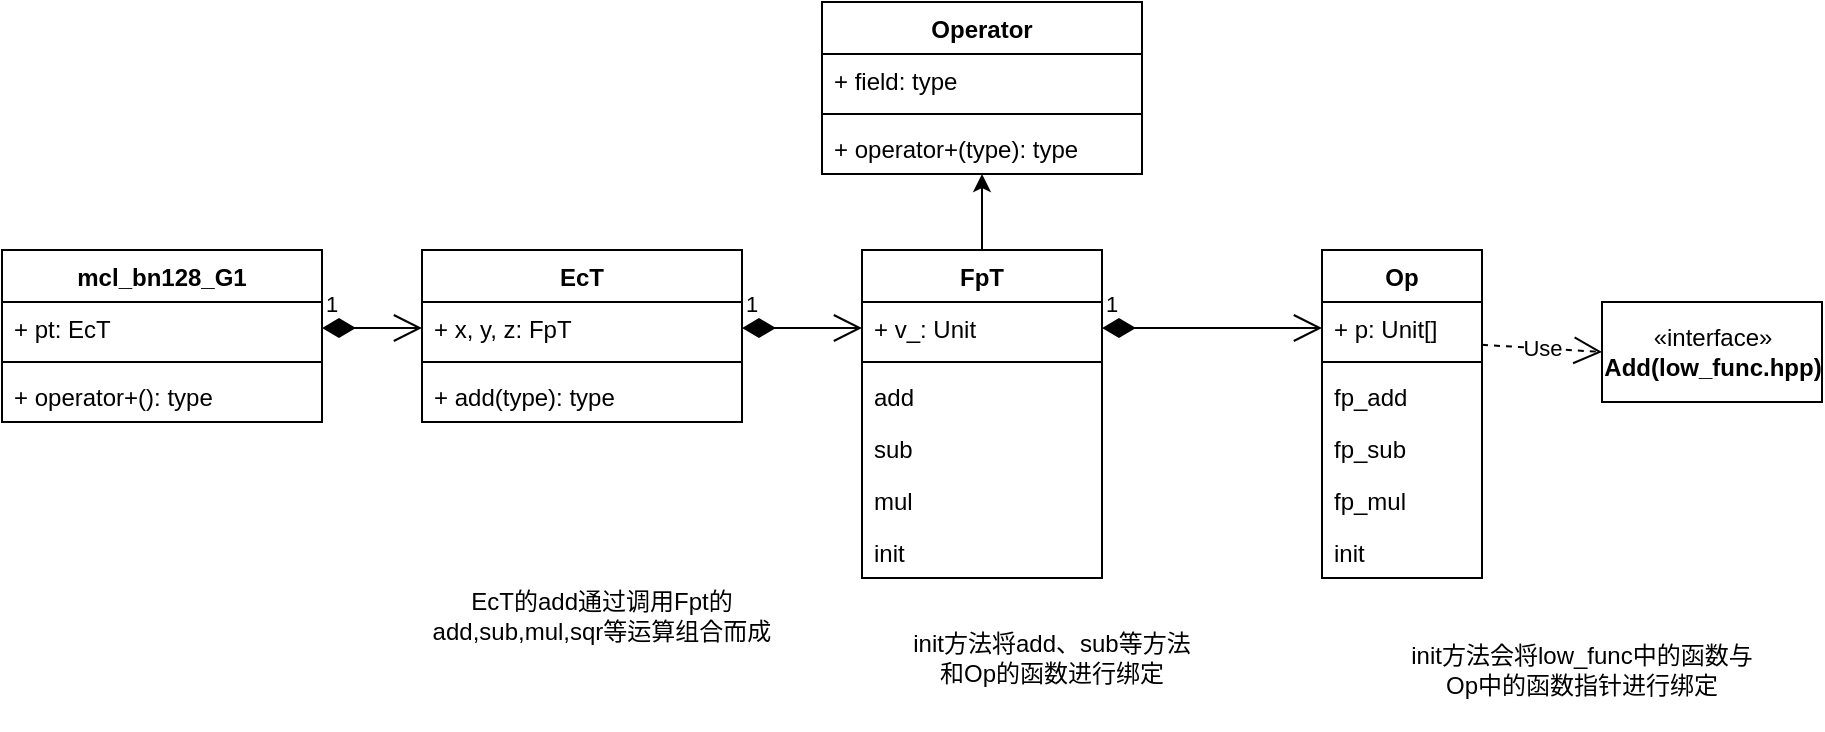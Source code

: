 <mxfile version="16.4.11" type="github" pages="6"><diagram id="r3bSzVwzqSESKWJIwP4r" name="Page-1"><mxGraphModel dx="1038" dy="571" grid="1" gridSize="10" guides="1" tooltips="1" connect="1" arrows="1" fold="1" page="1" pageScale="1" pageWidth="827" pageHeight="1169" math="0" shadow="0"><root><mxCell id="0"/><mxCell id="1" parent="0"/><mxCell id="vsKAn6RtI1VCxXGXSnqV-1" value="mcl_bn128_G1" style="swimlane;fontStyle=1;align=center;verticalAlign=top;childLayout=stackLayout;horizontal=1;startSize=26;horizontalStack=0;resizeParent=1;resizeParentMax=0;resizeLast=0;collapsible=1;marginBottom=0;" parent="1" vertex="1"><mxGeometry x="180" y="190" width="160" height="86" as="geometry"/></mxCell><mxCell id="vsKAn6RtI1VCxXGXSnqV-2" value="+ pt: EcT" style="text;strokeColor=none;fillColor=none;align=left;verticalAlign=top;spacingLeft=4;spacingRight=4;overflow=hidden;rotatable=0;points=[[0,0.5],[1,0.5]];portConstraint=eastwest;" parent="vsKAn6RtI1VCxXGXSnqV-1" vertex="1"><mxGeometry y="26" width="160" height="26" as="geometry"/></mxCell><mxCell id="vsKAn6RtI1VCxXGXSnqV-3" value="" style="line;strokeWidth=1;fillColor=none;align=left;verticalAlign=middle;spacingTop=-1;spacingLeft=3;spacingRight=3;rotatable=0;labelPosition=right;points=[];portConstraint=eastwest;" parent="vsKAn6RtI1VCxXGXSnqV-1" vertex="1"><mxGeometry y="52" width="160" height="8" as="geometry"/></mxCell><mxCell id="vsKAn6RtI1VCxXGXSnqV-4" value="+ operator+(): type" style="text;strokeColor=none;fillColor=none;align=left;verticalAlign=top;spacingLeft=4;spacingRight=4;overflow=hidden;rotatable=0;points=[[0,0.5],[1,0.5]];portConstraint=eastwest;" parent="vsKAn6RtI1VCxXGXSnqV-1" vertex="1"><mxGeometry y="60" width="160" height="26" as="geometry"/></mxCell><mxCell id="vsKAn6RtI1VCxXGXSnqV-6" value="EcT" style="swimlane;fontStyle=1;align=center;verticalAlign=top;childLayout=stackLayout;horizontal=1;startSize=26;horizontalStack=0;resizeParent=1;resizeParentMax=0;resizeLast=0;collapsible=1;marginBottom=0;" parent="1" vertex="1"><mxGeometry x="390" y="190" width="160" height="86" as="geometry"/></mxCell><mxCell id="vsKAn6RtI1VCxXGXSnqV-7" value="+ x, y, z: FpT" style="text;strokeColor=none;fillColor=none;align=left;verticalAlign=top;spacingLeft=4;spacingRight=4;overflow=hidden;rotatable=0;points=[[0,0.5],[1,0.5]];portConstraint=eastwest;" parent="vsKAn6RtI1VCxXGXSnqV-6" vertex="1"><mxGeometry y="26" width="160" height="26" as="geometry"/></mxCell><mxCell id="vsKAn6RtI1VCxXGXSnqV-8" value="" style="line;strokeWidth=1;fillColor=none;align=left;verticalAlign=middle;spacingTop=-1;spacingLeft=3;spacingRight=3;rotatable=0;labelPosition=right;points=[];portConstraint=eastwest;" parent="vsKAn6RtI1VCxXGXSnqV-6" vertex="1"><mxGeometry y="52" width="160" height="8" as="geometry"/></mxCell><mxCell id="vsKAn6RtI1VCxXGXSnqV-9" value="+ add(type): type" style="text;strokeColor=none;fillColor=none;align=left;verticalAlign=top;spacingLeft=4;spacingRight=4;overflow=hidden;rotatable=0;points=[[0,0.5],[1,0.5]];portConstraint=eastwest;" parent="vsKAn6RtI1VCxXGXSnqV-6" vertex="1"><mxGeometry y="60" width="160" height="26" as="geometry"/></mxCell><mxCell id="vsKAn6RtI1VCxXGXSnqV-21" value="" style="edgeStyle=orthogonalEdgeStyle;rounded=0;orthogonalLoop=1;jettySize=auto;html=1;" parent="1" source="vsKAn6RtI1VCxXGXSnqV-10" target="vsKAn6RtI1VCxXGXSnqV-17" edge="1"><mxGeometry relative="1" as="geometry"/></mxCell><mxCell id="vsKAn6RtI1VCxXGXSnqV-10" value="FpT" style="swimlane;fontStyle=1;align=center;verticalAlign=top;childLayout=stackLayout;horizontal=1;startSize=26;horizontalStack=0;resizeParent=1;resizeParentMax=0;resizeLast=0;collapsible=1;marginBottom=0;" parent="1" vertex="1"><mxGeometry x="610" y="190" width="120" height="164" as="geometry"/></mxCell><mxCell id="vsKAn6RtI1VCxXGXSnqV-11" value="+ v_: Unit" style="text;strokeColor=none;fillColor=none;align=left;verticalAlign=top;spacingLeft=4;spacingRight=4;overflow=hidden;rotatable=0;points=[[0,0.5],[1,0.5]];portConstraint=eastwest;" parent="vsKAn6RtI1VCxXGXSnqV-10" vertex="1"><mxGeometry y="26" width="120" height="26" as="geometry"/></mxCell><mxCell id="vsKAn6RtI1VCxXGXSnqV-12" value="" style="line;strokeWidth=1;fillColor=none;align=left;verticalAlign=middle;spacingTop=-1;spacingLeft=3;spacingRight=3;rotatable=0;labelPosition=right;points=[];portConstraint=eastwest;" parent="vsKAn6RtI1VCxXGXSnqV-10" vertex="1"><mxGeometry y="52" width="120" height="8" as="geometry"/></mxCell><mxCell id="vsKAn6RtI1VCxXGXSnqV-13" value="add" style="text;strokeColor=none;fillColor=none;align=left;verticalAlign=top;spacingLeft=4;spacingRight=4;overflow=hidden;rotatable=0;points=[[0,0.5],[1,0.5]];portConstraint=eastwest;" parent="vsKAn6RtI1VCxXGXSnqV-10" vertex="1"><mxGeometry y="60" width="120" height="26" as="geometry"/></mxCell><mxCell id="vsKAn6RtI1VCxXGXSnqV-42" value="sub" style="text;strokeColor=none;fillColor=none;align=left;verticalAlign=top;spacingLeft=4;spacingRight=4;overflow=hidden;rotatable=0;points=[[0,0.5],[1,0.5]];portConstraint=eastwest;" parent="vsKAn6RtI1VCxXGXSnqV-10" vertex="1"><mxGeometry y="86" width="120" height="26" as="geometry"/></mxCell><mxCell id="vsKAn6RtI1VCxXGXSnqV-43" value="mul" style="text;strokeColor=none;fillColor=none;align=left;verticalAlign=top;spacingLeft=4;spacingRight=4;overflow=hidden;rotatable=0;points=[[0,0.5],[1,0.5]];portConstraint=eastwest;" parent="vsKAn6RtI1VCxXGXSnqV-10" vertex="1"><mxGeometry y="112" width="120" height="26" as="geometry"/></mxCell><mxCell id="3mHXzYDH7Yh3QvNOEcyu-4" value="init" style="text;strokeColor=none;fillColor=none;align=left;verticalAlign=top;spacingLeft=4;spacingRight=4;overflow=hidden;rotatable=0;points=[[0,0.5],[1,0.5]];portConstraint=eastwest;" parent="vsKAn6RtI1VCxXGXSnqV-10" vertex="1"><mxGeometry y="138" width="120" height="26" as="geometry"/></mxCell><mxCell id="vsKAn6RtI1VCxXGXSnqV-15" value="1" style="endArrow=open;html=1;endSize=12;startArrow=diamondThin;startSize=14;startFill=1;edgeStyle=orthogonalEdgeStyle;align=left;verticalAlign=bottom;rounded=0;exitX=1;exitY=0.5;exitDx=0;exitDy=0;" parent="1" source="vsKAn6RtI1VCxXGXSnqV-2" target="vsKAn6RtI1VCxXGXSnqV-7" edge="1"><mxGeometry x="-1" y="3" relative="1" as="geometry"><mxPoint x="250" y="130" as="sourcePoint"/><mxPoint x="490" y="300" as="targetPoint"/><Array as="points"><mxPoint x="360" y="229"/><mxPoint x="360" y="229"/></Array></mxGeometry></mxCell><mxCell id="vsKAn6RtI1VCxXGXSnqV-16" value="1" style="endArrow=open;html=1;endSize=12;startArrow=diamondThin;startSize=14;startFill=1;edgeStyle=orthogonalEdgeStyle;align=left;verticalAlign=bottom;rounded=0;entryX=0;entryY=0.5;entryDx=0;entryDy=0;" parent="1" source="vsKAn6RtI1VCxXGXSnqV-7" target="vsKAn6RtI1VCxXGXSnqV-11" edge="1"><mxGeometry x="-1" y="3" relative="1" as="geometry"><mxPoint x="330" y="300" as="sourcePoint"/><mxPoint x="490" y="300" as="targetPoint"/></mxGeometry></mxCell><mxCell id="vsKAn6RtI1VCxXGXSnqV-17" value="Operator" style="swimlane;fontStyle=1;align=center;verticalAlign=top;childLayout=stackLayout;horizontal=1;startSize=26;horizontalStack=0;resizeParent=1;resizeParentMax=0;resizeLast=0;collapsible=1;marginBottom=0;" parent="1" vertex="1"><mxGeometry x="590" y="66" width="160" height="86" as="geometry"/></mxCell><mxCell id="vsKAn6RtI1VCxXGXSnqV-18" value="+ field: type" style="text;strokeColor=none;fillColor=none;align=left;verticalAlign=top;spacingLeft=4;spacingRight=4;overflow=hidden;rotatable=0;points=[[0,0.5],[1,0.5]];portConstraint=eastwest;" parent="vsKAn6RtI1VCxXGXSnqV-17" vertex="1"><mxGeometry y="26" width="160" height="26" as="geometry"/></mxCell><mxCell id="vsKAn6RtI1VCxXGXSnqV-19" value="" style="line;strokeWidth=1;fillColor=none;align=left;verticalAlign=middle;spacingTop=-1;spacingLeft=3;spacingRight=3;rotatable=0;labelPosition=right;points=[];portConstraint=eastwest;" parent="vsKAn6RtI1VCxXGXSnqV-17" vertex="1"><mxGeometry y="52" width="160" height="8" as="geometry"/></mxCell><mxCell id="vsKAn6RtI1VCxXGXSnqV-20" value="+ operator+(type): type" style="text;strokeColor=none;fillColor=none;align=left;verticalAlign=top;spacingLeft=4;spacingRight=4;overflow=hidden;rotatable=0;points=[[0,0.5],[1,0.5]];portConstraint=eastwest;" parent="vsKAn6RtI1VCxXGXSnqV-17" vertex="1"><mxGeometry y="60" width="160" height="26" as="geometry"/></mxCell><mxCell id="vsKAn6RtI1VCxXGXSnqV-22" value="Op" style="swimlane;fontStyle=1;align=center;verticalAlign=top;childLayout=stackLayout;horizontal=1;startSize=26;horizontalStack=0;resizeParent=1;resizeParentMax=0;resizeLast=0;collapsible=1;marginBottom=0;" parent="1" vertex="1"><mxGeometry x="840" y="190" width="80" height="164" as="geometry"/></mxCell><mxCell id="vsKAn6RtI1VCxXGXSnqV-23" value="+ p: Unit[]" style="text;strokeColor=none;fillColor=none;align=left;verticalAlign=top;spacingLeft=4;spacingRight=4;overflow=hidden;rotatable=0;points=[[0,0.5],[1,0.5]];portConstraint=eastwest;" parent="vsKAn6RtI1VCxXGXSnqV-22" vertex="1"><mxGeometry y="26" width="80" height="26" as="geometry"/></mxCell><mxCell id="vsKAn6RtI1VCxXGXSnqV-24" value="" style="line;strokeWidth=1;fillColor=none;align=left;verticalAlign=middle;spacingTop=-1;spacingLeft=3;spacingRight=3;rotatable=0;labelPosition=right;points=[];portConstraint=eastwest;" parent="vsKAn6RtI1VCxXGXSnqV-22" vertex="1"><mxGeometry y="52" width="80" height="8" as="geometry"/></mxCell><mxCell id="vsKAn6RtI1VCxXGXSnqV-25" value="fp_add&#10;" style="text;strokeColor=none;fillColor=none;align=left;verticalAlign=top;spacingLeft=4;spacingRight=4;overflow=hidden;rotatable=0;points=[[0,0.5],[1,0.5]];portConstraint=eastwest;" parent="vsKAn6RtI1VCxXGXSnqV-22" vertex="1"><mxGeometry y="60" width="80" height="26" as="geometry"/></mxCell><mxCell id="vsKAn6RtI1VCxXGXSnqV-45" value="fp_sub" style="text;strokeColor=none;fillColor=none;align=left;verticalAlign=top;spacingLeft=4;spacingRight=4;overflow=hidden;rotatable=0;points=[[0,0.5],[1,0.5]];portConstraint=eastwest;" parent="vsKAn6RtI1VCxXGXSnqV-22" vertex="1"><mxGeometry y="86" width="80" height="26" as="geometry"/></mxCell><mxCell id="vsKAn6RtI1VCxXGXSnqV-46" value="fp_mul" style="text;strokeColor=none;fillColor=none;align=left;verticalAlign=top;spacingLeft=4;spacingRight=4;overflow=hidden;rotatable=0;points=[[0,0.5],[1,0.5]];portConstraint=eastwest;" parent="vsKAn6RtI1VCxXGXSnqV-22" vertex="1"><mxGeometry y="112" width="80" height="26" as="geometry"/></mxCell><mxCell id="vsKAn6RtI1VCxXGXSnqV-47" value="init" style="text;strokeColor=none;fillColor=none;align=left;verticalAlign=top;spacingLeft=4;spacingRight=4;overflow=hidden;rotatable=0;points=[[0,0.5],[1,0.5]];portConstraint=eastwest;" parent="vsKAn6RtI1VCxXGXSnqV-22" vertex="1"><mxGeometry y="138" width="80" height="26" as="geometry"/></mxCell><mxCell id="vsKAn6RtI1VCxXGXSnqV-27" value="1" style="endArrow=open;html=1;endSize=12;startArrow=diamondThin;startSize=14;startFill=1;edgeStyle=orthogonalEdgeStyle;align=left;verticalAlign=bottom;rounded=0;exitX=1;exitY=0.5;exitDx=0;exitDy=0;entryX=0;entryY=0.5;entryDx=0;entryDy=0;" parent="1" source="vsKAn6RtI1VCxXGXSnqV-11" target="vsKAn6RtI1VCxXGXSnqV-23" edge="1"><mxGeometry x="-1" y="3" relative="1" as="geometry"><mxPoint x="840" y="233" as="sourcePoint"/><mxPoint x="990" y="233" as="targetPoint"/><Array as="points"><mxPoint x="780" y="229"/><mxPoint x="780" y="229"/></Array></mxGeometry></mxCell><mxCell id="vsKAn6RtI1VCxXGXSnqV-35" value="Use" style="endArrow=open;endSize=12;dashed=1;html=1;rounded=0;exitX=1;exitY=0.823;exitDx=0;exitDy=0;exitPerimeter=0;entryX=0;entryY=0.5;entryDx=0;entryDy=0;" parent="1" source="vsKAn6RtI1VCxXGXSnqV-23" target="vsKAn6RtI1VCxXGXSnqV-40" edge="1"><mxGeometry width="160" relative="1" as="geometry"><mxPoint x="1101" y="82.5" as="sourcePoint"/><mxPoint x="1230" y="90" as="targetPoint"/></mxGeometry></mxCell><mxCell id="vsKAn6RtI1VCxXGXSnqV-40" value="«interface»&lt;br&gt;&lt;b&gt;Add(low_func.hpp)&lt;/b&gt;" style="html=1;" parent="1" vertex="1"><mxGeometry x="980" y="216" width="110" height="50" as="geometry"/></mxCell><mxCell id="3mHXzYDH7Yh3QvNOEcyu-1" value="EcT的add通过调用Fpt的add,sub,mul,sqr等运算组合而成" style="text;html=1;strokeColor=none;fillColor=none;align=center;verticalAlign=middle;whiteSpace=wrap;rounded=0;" parent="1" vertex="1"><mxGeometry x="390" y="328" width="180" height="90" as="geometry"/></mxCell><mxCell id="3mHXzYDH7Yh3QvNOEcyu-2" value="init方法会将low_func中的函数与Op中的函数指针进行绑定" style="text;html=1;strokeColor=none;fillColor=none;align=center;verticalAlign=middle;whiteSpace=wrap;rounded=0;" parent="1" vertex="1"><mxGeometry x="880" y="370" width="180" height="60" as="geometry"/></mxCell><mxCell id="3mHXzYDH7Yh3QvNOEcyu-3" value="init方法将add、sub等方法和Op的函数进行绑定" style="text;html=1;strokeColor=none;fillColor=none;align=center;verticalAlign=middle;whiteSpace=wrap;rounded=0;" parent="1" vertex="1"><mxGeometry x="630" y="358" width="150" height="72" as="geometry"/></mxCell></root></mxGraphModel></diagram><diagram id="gkL1D2PoISC11EcSbCuY" name="Page-2"><mxGraphModel dx="1038" dy="571" grid="1" gridSize="10" guides="1" tooltips="1" connect="1" arrows="1" fold="1" page="1" pageScale="1" pageWidth="827" pageHeight="1169" math="0" shadow="0"><root><mxCell id="QbatEZGfDV3sHpoKEeXV-0"/><mxCell id="QbatEZGfDV3sHpoKEeXV-1" parent="QbatEZGfDV3sHpoKEeXV-0"/><mxCell id="QbatEZGfDV3sHpoKEeXV-4" value="" style="edgeStyle=orthogonalEdgeStyle;rounded=0;orthogonalLoop=1;jettySize=auto;html=1;" parent="QbatEZGfDV3sHpoKEeXV-1" source="QbatEZGfDV3sHpoKEeXV-2" target="QbatEZGfDV3sHpoKEeXV-3" edge="1"><mxGeometry relative="1" as="geometry"/></mxCell><mxCell id="QbatEZGfDV3sHpoKEeXV-2" value="mcl_bn128_G1::add" style="rounded=1;whiteSpace=wrap;html=1;" parent="QbatEZGfDV3sHpoKEeXV-1" vertex="1"><mxGeometry x="60" y="250" width="120" height="60" as="geometry"/></mxCell><mxCell id="QbatEZGfDV3sHpoKEeXV-13" value="" style="edgeStyle=orthogonalEdgeStyle;rounded=0;orthogonalLoop=1;jettySize=auto;html=1;" parent="QbatEZGfDV3sHpoKEeXV-1" source="QbatEZGfDV3sHpoKEeXV-3" target="QbatEZGfDV3sHpoKEeXV-12" edge="1"><mxGeometry relative="1" as="geometry"/></mxCell><mxCell id="QbatEZGfDV3sHpoKEeXV-3" value="EcT::add()" style="whiteSpace=wrap;html=1;rounded=1;" parent="QbatEZGfDV3sHpoKEeXV-1" vertex="1"><mxGeometry x="230" y="250" width="120" height="60" as="geometry"/></mxCell><mxCell id="QbatEZGfDV3sHpoKEeXV-7" value="" style="edgeStyle=orthogonalEdgeStyle;rounded=0;orthogonalLoop=1;jettySize=auto;html=1;" parent="QbatEZGfDV3sHpoKEeXV-1" source="QbatEZGfDV3sHpoKEeXV-5" target="QbatEZGfDV3sHpoKEeXV-6" edge="1"><mxGeometry relative="1" as="geometry"/></mxCell><mxCell id="QbatEZGfDV3sHpoKEeXV-5" value="alt_bn128_G1::add" style="rounded=1;whiteSpace=wrap;html=1;" parent="QbatEZGfDV3sHpoKEeXV-1" vertex="1"><mxGeometry x="60" y="130" width="120" height="60" as="geometry"/></mxCell><mxCell id="QbatEZGfDV3sHpoKEeXV-9" value="" style="edgeStyle=orthogonalEdgeStyle;rounded=0;orthogonalLoop=1;jettySize=auto;html=1;" parent="QbatEZGfDV3sHpoKEeXV-1" source="QbatEZGfDV3sHpoKEeXV-6" target="QbatEZGfDV3sHpoKEeXV-8" edge="1"><mxGeometry relative="1" as="geometry"/></mxCell><mxCell id="QbatEZGfDV3sHpoKEeXV-6" value="Fp_model:add, sub, mul, sqr" style="whiteSpace=wrap;html=1;rounded=1;" parent="QbatEZGfDV3sHpoKEeXV-1" vertex="1"><mxGeometry x="220" y="130" width="120" height="60" as="geometry"/></mxCell><mxCell id="QbatEZGfDV3sHpoKEeXV-11" value="" style="edgeStyle=orthogonalEdgeStyle;rounded=0;orthogonalLoop=1;jettySize=auto;html=1;" parent="QbatEZGfDV3sHpoKEeXV-1" source="QbatEZGfDV3sHpoKEeXV-8" target="QbatEZGfDV3sHpoKEeXV-10" edge="1"><mxGeometry relative="1" as="geometry"/></mxCell><mxCell id="QbatEZGfDV3sHpoKEeXV-8" value="bigint::add, sub, mul, sqr" style="whiteSpace=wrap;html=1;rounded=1;" parent="QbatEZGfDV3sHpoKEeXV-1" vertex="1"><mxGeometry x="390" y="130" width="120" height="60" as="geometry"/></mxCell><mxCell id="QbatEZGfDV3sHpoKEeXV-10" value="gmp" style="whiteSpace=wrap;html=1;rounded=1;" parent="QbatEZGfDV3sHpoKEeXV-1" vertex="1"><mxGeometry x="550" y="130" width="120" height="60" as="geometry"/></mxCell><mxCell id="8vrDdbSWTrXb54vanPn0-1" value="" style="edgeStyle=orthogonalEdgeStyle;rounded=0;orthogonalLoop=1;jettySize=auto;html=1;" parent="QbatEZGfDV3sHpoKEeXV-1" source="QbatEZGfDV3sHpoKEeXV-12" target="8vrDdbSWTrXb54vanPn0-0" edge="1"><mxGeometry relative="1" as="geometry"/></mxCell><mxCell id="QbatEZGfDV3sHpoKEeXV-12" value="FpT::add()" style="whiteSpace=wrap;html=1;rounded=1;" parent="QbatEZGfDV3sHpoKEeXV-1" vertex="1"><mxGeometry x="410" y="250" width="120" height="60" as="geometry"/></mxCell><mxCell id="8vrDdbSWTrXb54vanPn0-3" value="" style="edgeStyle=orthogonalEdgeStyle;rounded=0;orthogonalLoop=1;jettySize=auto;html=1;" parent="QbatEZGfDV3sHpoKEeXV-1" source="8vrDdbSWTrXb54vanPn0-0" target="8vrDdbSWTrXb54vanPn0-2" edge="1"><mxGeometry relative="1" as="geometry"/></mxCell><mxCell id="8vrDdbSWTrXb54vanPn0-0" value="Op:add()" style="whiteSpace=wrap;html=1;rounded=1;" parent="QbatEZGfDV3sHpoKEeXV-1" vertex="1"><mxGeometry x="580" y="250" width="120" height="60" as="geometry"/></mxCell><mxCell id="8vrDdbSWTrXb54vanPn0-5" value="" style="edgeStyle=orthogonalEdgeStyle;rounded=0;orthogonalLoop=1;jettySize=auto;html=1;" parent="QbatEZGfDV3sHpoKEeXV-1" source="8vrDdbSWTrXb54vanPn0-2" target="8vrDdbSWTrXb54vanPn0-4" edge="1"><mxGeometry relative="1" as="geometry"/></mxCell><mxCell id="8vrDdbSWTrXb54vanPn0-2" value="low_func::Add" style="whiteSpace=wrap;html=1;rounded=1;" parent="QbatEZGfDV3sHpoKEeXV-1" vertex="1"><mxGeometry x="730" y="250" width="120" height="60" as="geometry"/></mxCell><mxCell id="8vrDdbSWTrXb54vanPn0-4" value="gmp" style="whiteSpace=wrap;html=1;rounded=1;" parent="QbatEZGfDV3sHpoKEeXV-1" vertex="1"><mxGeometry x="890" y="250" width="120" height="60" as="geometry"/></mxCell></root></mxGraphModel></diagram><diagram id="PKrue4pB2B7wsIS6Ki72" name="Page-3"><mxGraphModel dx="1038" dy="571" grid="1" gridSize="10" guides="1" tooltips="1" connect="1" arrows="1" fold="1" page="1" pageScale="1" pageWidth="827" pageHeight="1169" math="0" shadow="0"><root><mxCell id="ZqBWaIWzoZ90zxmFOxIl-0"/><mxCell id="ZqBWaIWzoZ90zxmFOxIl-1" parent="ZqBWaIWzoZ90zxmFOxIl-0"/><mxCell id="X1j8EHrDl0C9MwvOc28f-0" value="libsnark" style="rounded=0;whiteSpace=wrap;html=1;" vertex="1" parent="ZqBWaIWzoZ90zxmFOxIl-1"><mxGeometry x="484" y="190" width="103" height="50" as="geometry"/></mxCell><mxCell id="X1j8EHrDl0C9MwvOc28f-1" value="libff::add()" style="rounded=0;whiteSpace=wrap;html=1;" vertex="1" parent="ZqBWaIWzoZ90zxmFOxIl-1"><mxGeometry x="90" y="570" width="120" height="60" as="geometry"/></mxCell><mxCell id="X1j8EHrDl0C9MwvOc28f-2" value="" style="shape=curlyBracket;whiteSpace=wrap;html=1;rounded=1;" vertex="1" parent="ZqBWaIWzoZ90zxmFOxIl-1"><mxGeometry x="270" y="180" width="20" height="80" as="geometry"/></mxCell><mxCell id="X1j8EHrDl0C9MwvOc28f-8" value="At, Ht, Lt" style="rounded=1;whiteSpace=wrap;html=1;" vertex="1" parent="ZqBWaIWzoZ90zxmFOxIl-1"><mxGeometry x="310" y="160" width="100" height="40" as="geometry"/></mxCell><mxCell id="X1j8EHrDl0C9MwvOc28f-10" value="Bt" style="rounded=1;whiteSpace=wrap;html=1;" vertex="1" parent="ZqBWaIWzoZ90zxmFOxIl-1"><mxGeometry x="310" y="230" width="100" height="40" as="geometry"/></mxCell><mxCell id="X1j8EHrDl0C9MwvOc28f-13" value="" style="shape=curlyBracket;whiteSpace=wrap;html=1;rounded=1;" vertex="1" parent="ZqBWaIWzoZ90zxmFOxIl-1"><mxGeometry x="230" y="500" width="20" height="180" as="geometry"/></mxCell><mxCell id="X1j8EHrDl0C9MwvOc28f-14" value="alt" style="rounded=1;whiteSpace=wrap;html=1;" vertex="1" parent="ZqBWaIWzoZ90zxmFOxIl-1"><mxGeometry x="270" y="470" width="100" height="40" as="geometry"/></mxCell><mxCell id="X1j8EHrDl0C9MwvOc28f-15" value="mcl" style="rounded=1;whiteSpace=wrap;html=1;" vertex="1" parent="ZqBWaIWzoZ90zxmFOxIl-1"><mxGeometry x="272" y="675" width="100" height="40" as="geometry"/></mxCell><mxCell id="X1j8EHrDl0C9MwvOc28f-18" value="mcl_bn128_g1" style="rounded=1;whiteSpace=wrap;html=1;" vertex="1" parent="ZqBWaIWzoZ90zxmFOxIl-1"><mxGeometry x="409" y="640" width="100" height="30" as="geometry"/></mxCell><mxCell id="X1j8EHrDl0C9MwvOc28f-19" value="mcl_bn128_g2" style="rounded=1;whiteSpace=wrap;html=1;" vertex="1" parent="ZqBWaIWzoZ90zxmFOxIl-1"><mxGeometry x="409" y="705" width="100" height="30" as="geometry"/></mxCell><mxCell id="X1j8EHrDl0C9MwvOc28f-20" value="ethsnark" style="rounded=0;whiteSpace=wrap;html=1;" vertex="1" parent="ZqBWaIWzoZ90zxmFOxIl-1"><mxGeometry x="140" y="195" width="110" height="55" as="geometry"/></mxCell><mxCell id="X1j8EHrDl0C9MwvOc28f-21" value="" style="shape=curlyBracket;whiteSpace=wrap;html=1;rounded=1;" vertex="1" parent="ZqBWaIWzoZ90zxmFOxIl-1"><mxGeometry x="610" y="160" width="30" height="100" as="geometry"/></mxCell><mxCell id="X1j8EHrDl0C9MwvOc28f-22" value="reduce" style="rounded=1;whiteSpace=wrap;html=1;fillColor=#f5f5f5;fontColor=#333333;strokeColor=#666666;" vertex="1" parent="ZqBWaIWzoZ90zxmFOxIl-1"><mxGeometry x="660" y="140" width="90" height="30" as="geometry"/></mxCell><mxCell id="X1j8EHrDl0C9MwvOc28f-23" value="分段reduce" style="rounded=1;whiteSpace=wrap;html=1;fillColor=#dae8fc;strokeColor=#6c8ebf;" vertex="1" parent="ZqBWaIWzoZ90zxmFOxIl-1"><mxGeometry x="660" y="180" width="90" height="30" as="geometry"/></mxCell><mxCell id="X1j8EHrDl0C9MwvOc28f-24" value="分桶reduce" style="rounded=1;whiteSpace=wrap;html=1;fillColor=#d5e8d4;strokeColor=#82b366;" vertex="1" parent="ZqBWaIWzoZ90zxmFOxIl-1"><mxGeometry x="660" y="225" width="90" height="30" as="geometry"/></mxCell><mxCell id="X1j8EHrDl0C9MwvOc28f-25" value="prefix_sum" style="rounded=1;whiteSpace=wrap;html=1;fillColor=#ffe6cc;strokeColor=#d79b00;" vertex="1" parent="ZqBWaIWzoZ90zxmFOxIl-1"><mxGeometry x="660" y="270" width="90" height="30" as="geometry"/></mxCell><mxCell id="X1j8EHrDl0C9MwvOc28f-26" value="libff::add" style="rounded=1;whiteSpace=wrap;html=1;" vertex="1" parent="ZqBWaIWzoZ90zxmFOxIl-1"><mxGeometry x="833" y="190" width="70" height="40" as="geometry"/></mxCell><mxCell id="X1j8EHrDl0C9MwvOc28f-27" value="&lt;span&gt;libff::bn128_g1&lt;/span&gt;" style="ellipse;whiteSpace=wrap;html=1;" vertex="1" parent="ZqBWaIWzoZ90zxmFOxIl-1"><mxGeometry x="305" y="100" width="110" height="40" as="geometry"/></mxCell><mxCell id="X1j8EHrDl0C9MwvOc28f-28" value="&lt;span&gt;libff::bn128_g2&lt;/span&gt;" style="ellipse;whiteSpace=wrap;html=1;" vertex="1" parent="ZqBWaIWzoZ90zxmFOxIl-1"><mxGeometry x="305" y="290" width="110" height="40" as="geometry"/></mxCell><mxCell id="X1j8EHrDl0C9MwvOc28f-36" value="alt_bn128_g1" style="swimlane;fontStyle=1;align=center;verticalAlign=top;childLayout=stackLayout;horizontal=1;startSize=26;horizontalStack=0;resizeParent=1;resizeParentMax=0;resizeLast=0;collapsible=1;marginBottom=0;" vertex="1" parent="ZqBWaIWzoZ90zxmFOxIl-1"><mxGeometry x="407" y="400" width="130" height="86" as="geometry"/></mxCell><mxCell id="X1j8EHrDl0C9MwvOc28f-37" value="+ x, y, z: Fp_model" style="text;strokeColor=none;fillColor=none;align=left;verticalAlign=top;spacingLeft=4;spacingRight=4;overflow=hidden;rotatable=0;points=[[0,0.5],[1,0.5]];portConstraint=eastwest;" vertex="1" parent="X1j8EHrDl0C9MwvOc28f-36"><mxGeometry y="26" width="130" height="26" as="geometry"/></mxCell><mxCell id="X1j8EHrDl0C9MwvOc28f-38" value="" style="line;strokeWidth=1;fillColor=none;align=left;verticalAlign=middle;spacingTop=-1;spacingLeft=3;spacingRight=3;rotatable=0;labelPosition=right;points=[];portConstraint=eastwest;" vertex="1" parent="X1j8EHrDl0C9MwvOc28f-36"><mxGeometry y="52" width="130" height="8" as="geometry"/></mxCell><mxCell id="X1j8EHrDl0C9MwvOc28f-39" value="+ add(): void" style="text;strokeColor=none;fillColor=none;align=left;verticalAlign=top;spacingLeft=4;spacingRight=4;overflow=hidden;rotatable=0;points=[[0,0.5],[1,0.5]];portConstraint=eastwest;" vertex="1" parent="X1j8EHrDl0C9MwvOc28f-36"><mxGeometry y="60" width="130" height="26" as="geometry"/></mxCell><mxCell id="X1j8EHrDl0C9MwvOc28f-40" value="alt_bn128_g2" style="swimlane;fontStyle=1;align=center;verticalAlign=top;childLayout=stackLayout;horizontal=1;startSize=26;horizontalStack=0;resizeParent=1;resizeParentMax=0;resizeLast=0;collapsible=1;marginBottom=0;" vertex="1" parent="ZqBWaIWzoZ90zxmFOxIl-1"><mxGeometry x="407" y="506" width="130" height="86" as="geometry"/></mxCell><mxCell id="X1j8EHrDl0C9MwvOc28f-41" value="+ x, y, z: Fp_model2" style="text;strokeColor=#6c8ebf;fillColor=#dae8fc;align=left;verticalAlign=top;spacingLeft=4;spacingRight=4;overflow=hidden;rotatable=0;points=[[0,0.5],[1,0.5]];portConstraint=eastwest;" vertex="1" parent="X1j8EHrDl0C9MwvOc28f-40"><mxGeometry y="26" width="130" height="26" as="geometry"/></mxCell><mxCell id="X1j8EHrDl0C9MwvOc28f-42" value="" style="line;strokeWidth=1;fillColor=none;align=left;verticalAlign=middle;spacingTop=-1;spacingLeft=3;spacingRight=3;rotatable=0;labelPosition=right;points=[];portConstraint=eastwest;" vertex="1" parent="X1j8EHrDl0C9MwvOc28f-40"><mxGeometry y="52" width="130" height="8" as="geometry"/></mxCell><mxCell id="X1j8EHrDl0C9MwvOc28f-43" value="+ add(): void" style="text;strokeColor=none;fillColor=none;align=left;verticalAlign=top;spacingLeft=4;spacingRight=4;overflow=hidden;rotatable=0;points=[[0,0.5],[1,0.5]];portConstraint=eastwest;" vertex="1" parent="X1j8EHrDl0C9MwvOc28f-40"><mxGeometry y="60" width="130" height="26" as="geometry"/></mxCell><mxCell id="X1j8EHrDl0C9MwvOc28f-45" value="&lt;font style=&quot;font-size: 13px&quot;&gt;&lt;b&gt;add&lt;/b&gt;:&lt;br&gt;&lt;/font&gt;&lt;b&gt;1. 是对两个输入的x, y, z进行各种加减乘除运算，&lt;br&gt;2. 每个加减乘除又由多次的256位的加减乘除计算得到&lt;/b&gt;" style="text;html=1;strokeColor=none;fillColor=none;align=left;verticalAlign=middle;whiteSpace=wrap;rounded=0;" vertex="1" parent="ZqBWaIWzoZ90zxmFOxIl-1"><mxGeometry x="587" y="416" width="240" height="90" as="geometry"/></mxCell><mxCell id="X1j8EHrDl0C9MwvOc28f-47" value="&lt;div style=&quot;text-align: left&quot;&gt;&lt;b&gt;&lt;font style=&quot;font-size: 14px&quot;&gt;可能提升的原因：&lt;/font&gt;&lt;/b&gt;&lt;/div&gt;&lt;b&gt;&lt;div style=&quot;text-align: left&quot;&gt;&lt;b&gt;1. mpn_mul_n(可以算小于256位的乘法）&lt;/b&gt;&lt;/div&gt;&lt;div style=&quot;text-align: left&quot;&gt;&lt;b&gt;2. mpn_mul_1(256位 * 64位)&lt;/b&gt;&lt;/div&gt;&lt;div style=&quot;text-align: left&quot;&gt;&lt;b&gt;3. mpn_add和mpn_sub都支持指定长度的运算&lt;/b&gt;&lt;/div&gt;&lt;div style=&quot;text-align: left&quot;&gt;&lt;b&gt;4. 短路径&lt;/b&gt;&lt;/div&gt;&lt;/b&gt;" style="text;html=1;strokeColor=none;fillColor=none;align=center;verticalAlign=middle;whiteSpace=wrap;rounded=0;" vertex="1" parent="ZqBWaIWzoZ90zxmFOxIl-1"><mxGeometry x="587" y="645" width="240" height="90" as="geometry"/></mxCell><mxCell id="X1j8EHrDl0C9MwvOc28f-49" value="" style="shape=flexArrow;endArrow=classic;html=1;rounded=0;" edge="1" parent="ZqBWaIWzoZ90zxmFOxIl-1"><mxGeometry width="50" height="50" relative="1" as="geometry"><mxPoint x="420" y="210" as="sourcePoint"/><mxPoint x="470" y="209.5" as="targetPoint"/></mxGeometry></mxCell><mxCell id="X1j8EHrDl0C9MwvOc28f-50" value="" style="shape=flexArrow;endArrow=classic;html=1;rounded=0;" edge="1" parent="ZqBWaIWzoZ90zxmFOxIl-1"><mxGeometry width="50" height="50" relative="1" as="geometry"><mxPoint x="773" y="210.5" as="sourcePoint"/><mxPoint x="823" y="210" as="targetPoint"/></mxGeometry></mxCell><mxCell id="X1j8EHrDl0C9MwvOc28f-51" value="" style="rounded=0;whiteSpace=wrap;html=1;fillColor=none;" vertex="1" parent="ZqBWaIWzoZ90zxmFOxIl-1"><mxGeometry x="80" y="75" width="850" height="270" as="geometry"/></mxCell><mxCell id="X1j8EHrDl0C9MwvOc28f-52" value="&lt;b&gt;&lt;font style=&quot;font-size: 14px&quot;&gt;上层调用逻辑&lt;/font&gt;&lt;/b&gt;" style="text;html=1;strokeColor=none;fillColor=none;align=center;verticalAlign=middle;whiteSpace=wrap;rounded=0;" vertex="1" parent="ZqBWaIWzoZ90zxmFOxIl-1"><mxGeometry x="430" y="40" width="210" height="30" as="geometry"/></mxCell><mxCell id="X1j8EHrDl0C9MwvOc28f-53" value="H2D" style="rounded=1;whiteSpace=wrap;html=1;fontSize=14;fillColor=none;" vertex="1" parent="ZqBWaIWzoZ90zxmFOxIl-1"><mxGeometry x="1060" y="189.25" width="110" height="35" as="geometry"/></mxCell><mxCell id="X1j8EHrDl0C9MwvOc28f-54" value="reduce_sum_kernel" style="rounded=1;whiteSpace=wrap;html=1;fontSize=14;fillColor=#dae8fc;strokeColor=#6c8ebf;" vertex="1" parent="ZqBWaIWzoZ90zxmFOxIl-1"><mxGeometry x="1040" y="246.75" width="150" height="35" as="geometry"/></mxCell><mxCell id="X1j8EHrDl0C9MwvOc28f-55" value="D2H" style="rounded=1;whiteSpace=wrap;html=1;fontSize=14;fillColor=none;" vertex="1" parent="ZqBWaIWzoZ90zxmFOxIl-1"><mxGeometry x="1060" y="304.25" width="110" height="35" as="geometry"/></mxCell><mxCell id="X1j8EHrDl0C9MwvOc28f-56" value="&lt;b&gt;普通int，float reduce&lt;/b&gt;" style="text;html=1;strokeColor=none;fillColor=none;align=center;verticalAlign=middle;whiteSpace=wrap;rounded=0;fontSize=14;" vertex="1" parent="ZqBWaIWzoZ90zxmFOxIl-1"><mxGeometry x="1040" y="104.25" width="159" height="30" as="geometry"/></mxCell><mxCell id="X1j8EHrDl0C9MwvOc28f-57" value="H2D" style="rounded=1;whiteSpace=wrap;html=1;fontSize=14;fillColor=none;" vertex="1" parent="ZqBWaIWzoZ90zxmFOxIl-1"><mxGeometry x="1320" y="144.25" width="110" height="35" as="geometry"/></mxCell><mxCell id="X1j8EHrDl0C9MwvOc28f-58" value="add_kernel" style="rounded=1;whiteSpace=wrap;html=1;fontSize=14;fillColor=#d5e8d4;strokeColor=#82b366;" vertex="1" parent="ZqBWaIWzoZ90zxmFOxIl-1"><mxGeometry x="1300" y="256.75" width="150" height="35" as="geometry"/></mxCell><mxCell id="X1j8EHrDl0C9MwvOc28f-59" value="D2H" style="rounded=1;whiteSpace=wrap;html=1;fontSize=14;fillColor=none;" vertex="1" parent="ZqBWaIWzoZ90zxmFOxIl-1"><mxGeometry x="1320" y="339.25" width="110" height="35" as="geometry"/></mxCell><mxCell id="X1j8EHrDl0C9MwvOc28f-61" value="" style="rhombus;whiteSpace=wrap;html=1;fontSize=14;fillColor=none;" vertex="1" parent="ZqBWaIWzoZ90zxmFOxIl-1"><mxGeometry x="1345" y="199.75" width="60" height="32" as="geometry"/></mxCell><mxCell id="X1j8EHrDl0C9MwvOc28f-62" value="" style="endArrow=classic;html=1;rounded=0;fontSize=14;entryX=0.5;entryY=0;entryDx=0;entryDy=0;exitX=0.5;exitY=1;exitDx=0;exitDy=0;" edge="1" parent="ZqBWaIWzoZ90zxmFOxIl-1" source="X1j8EHrDl0C9MwvOc28f-53" target="X1j8EHrDl0C9MwvOc28f-54"><mxGeometry width="50" height="50" relative="1" as="geometry"><mxPoint x="1190" y="231.75" as="sourcePoint"/><mxPoint x="1130" y="261.75" as="targetPoint"/></mxGeometry></mxCell><mxCell id="X1j8EHrDl0C9MwvOc28f-63" value="" style="endArrow=classic;html=1;rounded=0;fontSize=14;exitX=0.5;exitY=1;exitDx=0;exitDy=0;entryX=0.5;entryY=0;entryDx=0;entryDy=0;" edge="1" parent="ZqBWaIWzoZ90zxmFOxIl-1" source="X1j8EHrDl0C9MwvOc28f-54" target="X1j8EHrDl0C9MwvOc28f-55"><mxGeometry width="50" height="50" relative="1" as="geometry"><mxPoint x="1160" y="461.75" as="sourcePoint"/><mxPoint x="1210" y="411.75" as="targetPoint"/></mxGeometry></mxCell><mxCell id="X1j8EHrDl0C9MwvOc28f-64" value="" style="endArrow=classic;html=1;rounded=0;fontSize=14;exitX=0.5;exitY=1;exitDx=0;exitDy=0;" edge="1" parent="ZqBWaIWzoZ90zxmFOxIl-1" source="X1j8EHrDl0C9MwvOc28f-57" target="X1j8EHrDl0C9MwvOc28f-61"><mxGeometry width="50" height="50" relative="1" as="geometry"><mxPoint x="1100" y="311.75" as="sourcePoint"/><mxPoint x="1150" y="261.75" as="targetPoint"/></mxGeometry></mxCell><mxCell id="X1j8EHrDl0C9MwvOc28f-65" value="" style="endArrow=classic;html=1;rounded=0;fontSize=14;exitX=0.5;exitY=1;exitDx=0;exitDy=0;" edge="1" parent="ZqBWaIWzoZ90zxmFOxIl-1" source="X1j8EHrDl0C9MwvOc28f-61" target="X1j8EHrDl0C9MwvOc28f-58"><mxGeometry width="50" height="50" relative="1" as="geometry"><mxPoint x="1100" y="311.75" as="sourcePoint"/><mxPoint x="1150" y="261.75" as="targetPoint"/></mxGeometry></mxCell><mxCell id="X1j8EHrDl0C9MwvOc28f-66" value="" style="endArrow=classic;html=1;rounded=0;fontSize=14;exitX=1;exitY=0.5;exitDx=0;exitDy=0;entryX=1;entryY=0.5;entryDx=0;entryDy=0;" edge="1" parent="ZqBWaIWzoZ90zxmFOxIl-1" source="X1j8EHrDl0C9MwvOc28f-58" target="X1j8EHrDl0C9MwvOc28f-61"><mxGeometry width="50" height="50" relative="1" as="geometry"><mxPoint x="1100" y="311.75" as="sourcePoint"/><mxPoint x="1150" y="261.75" as="targetPoint"/><Array as="points"><mxPoint x="1490" y="274.75"/><mxPoint x="1490" y="215.75"/></Array></mxGeometry></mxCell><mxCell id="X1j8EHrDl0C9MwvOc28f-67" value="" style="endArrow=classic;html=1;rounded=0;fontSize=14;exitX=0;exitY=0.5;exitDx=0;exitDy=0;" edge="1" parent="ZqBWaIWzoZ90zxmFOxIl-1" source="X1j8EHrDl0C9MwvOc28f-61" target="X1j8EHrDl0C9MwvOc28f-59"><mxGeometry width="50" height="50" relative="1" as="geometry"><mxPoint x="1100" y="311.75" as="sourcePoint"/><mxPoint x="1150" y="261.75" as="targetPoint"/><Array as="points"><mxPoint x="1250" y="215.75"/><mxPoint x="1250" y="311.75"/><mxPoint x="1375" y="311.75"/></Array></mxGeometry></mxCell><mxCell id="X1j8EHrDl0C9MwvOc28f-68" value="&lt;b&gt;bn128_g1/g2的reduce&lt;/b&gt;" style="text;html=1;strokeColor=none;fillColor=none;align=center;verticalAlign=middle;whiteSpace=wrap;rounded=0;fontSize=14;" vertex="1" parent="ZqBWaIWzoZ90zxmFOxIl-1"><mxGeometry x="1300" y="104.25" width="185" height="30" as="geometry"/></mxCell><mxCell id="X1j8EHrDl0C9MwvOc28f-69" value="" style="rounded=0;whiteSpace=wrap;html=1;fontSize=14;fillColor=none;" vertex="1" parent="ZqBWaIWzoZ90zxmFOxIl-1"><mxGeometry x="1020" y="134.25" width="190" height="260" as="geometry"/></mxCell><mxCell id="X1j8EHrDl0C9MwvOc28f-70" value="" style="rounded=0;whiteSpace=wrap;html=1;fontSize=14;fillColor=none;" vertex="1" parent="ZqBWaIWzoZ90zxmFOxIl-1"><mxGeometry x="1240" y="134.25" width="280" height="260" as="geometry"/></mxCell><mxCell id="X1j8EHrDl0C9MwvOc28f-71" value="" style="shape=curlyBracket;whiteSpace=wrap;html=1;rounded=1;" vertex="1" parent="ZqBWaIWzoZ90zxmFOxIl-1"><mxGeometry x="380" y="440" width="20" height="80" as="geometry"/></mxCell><mxCell id="X1j8EHrDl0C9MwvOc28f-72" value="" style="shape=curlyBracket;whiteSpace=wrap;html=1;rounded=1;" vertex="1" parent="ZqBWaIWzoZ90zxmFOxIl-1"><mxGeometry x="382" y="650" width="20" height="80" as="geometry"/></mxCell><mxCell id="X1j8EHrDl0C9MwvOc28f-73" value="" style="rounded=0;whiteSpace=wrap;html=1;fontSize=13;fillColor=none;" vertex="1" parent="ZqBWaIWzoZ90zxmFOxIl-1"><mxGeometry x="80" y="360" width="850" height="390" as="geometry"/></mxCell><mxCell id="X1j8EHrDl0C9MwvOc28f-74" value="&lt;b&gt;&lt;font style=&quot;font-size: 14px&quot;&gt;底层加法逻辑&lt;/font&gt;&lt;/b&gt;" style="text;html=1;strokeColor=none;fillColor=none;align=center;verticalAlign=middle;whiteSpace=wrap;rounded=0;" vertex="1" parent="ZqBWaIWzoZ90zxmFOxIl-1"><mxGeometry x="367" y="360" width="210" height="30" as="geometry"/></mxCell><mxCell id="X1j8EHrDl0C9MwvOc28f-75" value="&lt;b&gt;host端控制reduce逻辑的原因：&lt;br&gt;&lt;br&gt;计算 &amp;gt;&amp;gt; 访存&lt;br&gt;&lt;br&gt;单个add延时太大，每个占用资源多&lt;br&gt;&lt;br&gt;reduce会逐渐减少线程规模&lt;br&gt;&lt;br&gt;host端控制reduce，可以把部分线程资源释放给其他kernel使用（多stream）&lt;br&gt;&lt;/b&gt;" style="text;html=1;strokeColor=default;fillColor=none;align=left;verticalAlign=middle;whiteSpace=wrap;rounded=0;fontSize=13;strokeWidth=1;" vertex="1" parent="ZqBWaIWzoZ90zxmFOxIl-1"><mxGeometry x="1559" y="132.25" width="150" height="270" as="geometry"/></mxCell><mxCell id="X1j8EHrDl0C9MwvOc28f-76" value="&lt;b&gt;传统reduce优化方法：&lt;br&gt;&lt;br&gt;1. 共享内存，提高访存效率&lt;br&gt;2. 使用shfl指令进行reduce，减少block内同步&lt;br&gt;&lt;br&gt;&lt;br&gt;&lt;/b&gt;" style="text;html=1;strokeColor=default;fillColor=none;align=left;verticalAlign=middle;whiteSpace=wrap;rounded=0;fontSize=13;" vertex="1" parent="ZqBWaIWzoZ90zxmFOxIl-1"><mxGeometry x="1749" y="134.25" width="130" height="165" as="geometry"/></mxCell><mxCell id="X1j8EHrDl0C9MwvOc28f-79" value="" style="shape=table;startSize=0;container=1;collapsible=0;childLayout=tableLayout;fontSize=13;strokeColor=default;strokeWidth=1;fillColor=none;" vertex="1" parent="ZqBWaIWzoZ90zxmFOxIl-1"><mxGeometry x="1052.75" y="502.25" width="189" height="30" as="geometry"/></mxCell><mxCell id="X1j8EHrDl0C9MwvOc28f-80" value="" style="shape=tableRow;horizontal=0;startSize=0;swimlaneHead=0;swimlaneBody=0;top=0;left=0;bottom=0;right=0;collapsible=0;dropTarget=0;fillColor=none;points=[[0,0.5],[1,0.5]];portConstraint=eastwest;fontSize=13;strokeColor=default;strokeWidth=1;" vertex="1" parent="X1j8EHrDl0C9MwvOc28f-79"><mxGeometry width="189" height="30" as="geometry"/></mxCell><mxCell id="X1j8EHrDl0C9MwvOc28f-81" value="data1" style="shape=partialRectangle;html=1;whiteSpace=wrap;connectable=0;overflow=hidden;fillColor=none;top=0;left=0;bottom=0;right=0;pointerEvents=1;fontSize=13;strokeColor=default;strokeWidth=1;" vertex="1" parent="X1j8EHrDl0C9MwvOc28f-80"><mxGeometry width="47" height="30" as="geometry"><mxRectangle width="47" height="30" as="alternateBounds"/></mxGeometry></mxCell><mxCell id="X1j8EHrDl0C9MwvOc28f-82" value="data2" style="shape=partialRectangle;html=1;whiteSpace=wrap;connectable=0;overflow=hidden;fillColor=none;top=0;left=0;bottom=0;right=0;pointerEvents=1;fontSize=13;strokeColor=default;strokeWidth=1;" vertex="1" parent="X1j8EHrDl0C9MwvOc28f-80"><mxGeometry x="47" width="48" height="30" as="geometry"><mxRectangle width="48" height="30" as="alternateBounds"/></mxGeometry></mxCell><mxCell id="X1j8EHrDl0C9MwvOc28f-83" value="...." style="shape=partialRectangle;html=1;whiteSpace=wrap;connectable=0;overflow=hidden;fillColor=none;top=0;left=0;bottom=0;right=0;pointerEvents=1;fontSize=13;strokeColor=default;strokeWidth=1;" vertex="1" parent="X1j8EHrDl0C9MwvOc28f-80"><mxGeometry x="95" width="43" height="30" as="geometry"><mxRectangle width="43" height="30" as="alternateBounds"/></mxGeometry></mxCell><mxCell id="X1j8EHrDl0C9MwvOc28f-84" value="datan" style="shape=partialRectangle;html=1;whiteSpace=wrap;connectable=0;overflow=hidden;fillColor=none;top=0;left=0;bottom=0;right=0;pointerEvents=1;fontSize=13;strokeColor=default;strokeWidth=1;" vertex="1" parent="X1j8EHrDl0C9MwvOc28f-80"><mxGeometry x="138" width="51" height="30" as="geometry"><mxRectangle width="51" height="30" as="alternateBounds"/></mxGeometry></mxCell><mxCell id="X1j8EHrDl0C9MwvOc28f-85" value="0" style="shape=cylinder3;whiteSpace=wrap;html=1;boundedLbl=1;backgroundOutline=1;size=15;fontSize=13;strokeColor=default;strokeWidth=1;fillColor=none;" vertex="1" parent="ZqBWaIWzoZ90zxmFOxIl-1"><mxGeometry x="1031" y="587.25" width="49" height="60" as="geometry"/></mxCell><mxCell id="X1j8EHrDl0C9MwvOc28f-86" value="1" style="shape=cylinder3;whiteSpace=wrap;html=1;boundedLbl=1;backgroundOutline=1;size=15;fontSize=13;strokeColor=default;strokeWidth=1;fillColor=none;" vertex="1" parent="ZqBWaIWzoZ90zxmFOxIl-1"><mxGeometry x="1101" y="587.25" width="49" height="60" as="geometry"/></mxCell><mxCell id="X1j8EHrDl0C9MwvOc28f-88" value="n-1" style="shape=cylinder3;whiteSpace=wrap;html=1;boundedLbl=1;backgroundOutline=1;size=15;fontSize=13;strokeColor=default;strokeWidth=1;fillColor=none;" vertex="1" parent="ZqBWaIWzoZ90zxmFOxIl-1"><mxGeometry x="1214.5" y="587.25" width="49" height="60" as="geometry"/></mxCell><mxCell id="X1j8EHrDl0C9MwvOc28f-90" value="..." style="text;html=1;strokeColor=none;fillColor=none;align=center;verticalAlign=middle;whiteSpace=wrap;rounded=0;fontSize=13;" vertex="1" parent="ZqBWaIWzoZ90zxmFOxIl-1"><mxGeometry x="1145.5" y="602.25" width="60" height="30" as="geometry"/></mxCell><mxCell id="X1j8EHrDl0C9MwvOc28f-91" value="" style="endArrow=classic;html=1;rounded=0;fontSize=13;entryX=0.5;entryY=0;entryDx=0;entryDy=0;entryPerimeter=0;" edge="1" parent="ZqBWaIWzoZ90zxmFOxIl-1" target="X1j8EHrDl0C9MwvOc28f-86"><mxGeometry width="50" height="50" relative="1" as="geometry"><mxPoint x="1081.75" y="542.25" as="sourcePoint"/><mxPoint x="1241.75" y="462.25" as="targetPoint"/></mxGeometry></mxCell><mxCell id="X1j8EHrDl0C9MwvOc28f-92" value="" style="endArrow=classic;html=1;rounded=0;fontSize=13;" edge="1" parent="ZqBWaIWzoZ90zxmFOxIl-1"><mxGeometry width="50" height="50" relative="1" as="geometry"><mxPoint x="1131.75" y="542.25" as="sourcePoint"/><mxPoint x="1061.75" y="582.25" as="targetPoint"/><Array as="points"/></mxGeometry></mxCell><mxCell id="X1j8EHrDl0C9MwvOc28f-93" value="&lt;b&gt;难点2：并行分桶要保证桶内有序&lt;/b&gt;" style="text;html=1;strokeColor=none;fillColor=none;align=center;verticalAlign=middle;whiteSpace=wrap;rounded=0;fontSize=13;" vertex="1" parent="ZqBWaIWzoZ90zxmFOxIl-1"><mxGeometry x="1031" y="464.25" width="239" height="30" as="geometry"/></mxCell><mxCell id="X1j8EHrDl0C9MwvOc28f-94" value="&lt;b&gt;难点3：对每个桶进行reduce（负载均衡）&lt;br&gt;&lt;/b&gt;" style="text;html=1;strokeColor=none;fillColor=none;align=center;verticalAlign=middle;whiteSpace=wrap;rounded=0;fontSize=13;" vertex="1" parent="ZqBWaIWzoZ90zxmFOxIl-1"><mxGeometry x="1057.25" y="674.75" width="180" height="30" as="geometry"/></mxCell><mxCell id="X1j8EHrDl0C9MwvOc28f-95" value="&lt;b&gt;alt&lt;/b&gt;" style="text;html=1;strokeColor=default;fillColor=none;align=center;verticalAlign=middle;whiteSpace=wrap;rounded=0;fontSize=13;" vertex="1" parent="ZqBWaIWzoZ90zxmFOxIl-1"><mxGeometry x="1430" y="499.25" width="60" height="30" as="geometry"/></mxCell><mxCell id="X1j8EHrDl0C9MwvOc28f-96" value="" style="shape=curlyBracket;whiteSpace=wrap;html=1;rounded=1;fontSize=13;strokeColor=default;strokeWidth=1;fillColor=none;size=0.45;" vertex="1" parent="ZqBWaIWzoZ90zxmFOxIl-1"><mxGeometry x="1499" y="475.25" width="20" height="74" as="geometry"/></mxCell><mxCell id="X1j8EHrDl0C9MwvOc28f-98" value="&lt;b&gt;cpu：8.9s&lt;/b&gt;" style="text;html=1;strokeColor=default;fillColor=none;align=center;verticalAlign=middle;whiteSpace=wrap;rounded=0;fontSize=13;" vertex="1" parent="ZqBWaIWzoZ90zxmFOxIl-1"><mxGeometry x="1539" y="464.25" width="100" height="30" as="geometry"/></mxCell><mxCell id="X1j8EHrDl0C9MwvOc28f-99" value="&lt;b&gt;gpu：3.5s&lt;/b&gt;" style="text;html=1;strokeColor=default;fillColor=none;align=center;verticalAlign=middle;whiteSpace=wrap;rounded=0;fontSize=13;" vertex="1" parent="ZqBWaIWzoZ90zxmFOxIl-1"><mxGeometry x="1539" y="534.25" width="100" height="30" as="geometry"/></mxCell><mxCell id="X1j8EHrDl0C9MwvOc28f-100" value="&lt;b&gt;mcl&lt;/b&gt;" style="text;html=1;strokeColor=default;fillColor=none;align=center;verticalAlign=middle;whiteSpace=wrap;rounded=0;fontSize=13;" vertex="1" parent="ZqBWaIWzoZ90zxmFOxIl-1"><mxGeometry x="1428" y="644.75" width="60" height="30" as="geometry"/></mxCell><mxCell id="X1j8EHrDl0C9MwvOc28f-101" value="" style="shape=curlyBracket;whiteSpace=wrap;html=1;rounded=1;fontSize=13;strokeColor=default;strokeWidth=1;fillColor=none;size=0.45;" vertex="1" parent="ZqBWaIWzoZ90zxmFOxIl-1"><mxGeometry x="1497" y="620.75" width="20" height="74" as="geometry"/></mxCell><mxCell id="X1j8EHrDl0C9MwvOc28f-102" value="&lt;b&gt;cpu：1.9s&lt;/b&gt;" style="text;html=1;strokeColor=default;fillColor=none;align=center;verticalAlign=middle;whiteSpace=wrap;rounded=0;fontSize=13;" vertex="1" parent="ZqBWaIWzoZ90zxmFOxIl-1"><mxGeometry x="1537" y="609.75" width="100" height="30" as="geometry"/></mxCell><mxCell id="X1j8EHrDl0C9MwvOc28f-103" value="&lt;b&gt;gpu：2.5s&lt;/b&gt;" style="text;html=1;strokeColor=#b85450;fillColor=#f8cecc;align=center;verticalAlign=middle;whiteSpace=wrap;rounded=0;fontSize=13;" vertex="1" parent="ZqBWaIWzoZ90zxmFOxIl-1"><mxGeometry x="1537" y="679.75" width="100" height="30" as="geometry"/></mxCell><mxCell id="X1j8EHrDl0C9MwvOc28f-104" value="&lt;b&gt;1. cgbn只支持固定位的运算,&lt;br&gt;2. 有些计算很难避免不引入条件判断&lt;br&gt;&lt;/b&gt;" style="text;html=1;strokeColor=none;fillColor=none;align=center;verticalAlign=middle;whiteSpace=wrap;rounded=0;fontSize=13;" vertex="1" parent="ZqBWaIWzoZ90zxmFOxIl-1"><mxGeometry x="1683" y="659.5" width="170" height="70.5" as="geometry"/></mxCell><mxCell id="X1j8EHrDl0C9MwvOc28f-105" value="&lt;b&gt;Fp_model2有两个Fp_model组成&lt;/b&gt;" style="text;html=1;strokeColor=none;fillColor=none;align=center;verticalAlign=middle;whiteSpace=wrap;rounded=0;fontSize=13;" vertex="1" parent="ZqBWaIWzoZ90zxmFOxIl-1"><mxGeometry x="577" y="534" width="193" height="30" as="geometry"/></mxCell><mxCell id="X1j8EHrDl0C9MwvOc28f-106" value="" style="rounded=0;whiteSpace=wrap;html=1;fontSize=13;strokeColor=default;strokeWidth=1;fillColor=none;" vertex="1" parent="ZqBWaIWzoZ90zxmFOxIl-1"><mxGeometry x="980" y="96.12" width="950" height="630" as="geometry"/></mxCell></root></mxGraphModel></diagram><diagram id="NjMWXfFCdx6FIhqHPeMA" name="Page-4"><mxGraphModel dx="1038" dy="571" grid="1" gridSize="10" guides="1" tooltips="1" connect="1" arrows="1" fold="1" page="1" pageScale="1" pageWidth="827" pageHeight="1169" math="0" shadow="0"><root><mxCell id="4_GH7IjSdsdVxVUpaqDp-0"/><mxCell id="4_GH7IjSdsdVxVUpaqDp-1" parent="4_GH7IjSdsdVxVUpaqDp-0"/><mxCell id="2BSnGLAB929r2RVV8B7t-0" value="libsnark" style="rounded=0;whiteSpace=wrap;html=1;" vertex="1" parent="4_GH7IjSdsdVxVUpaqDp-1"><mxGeometry x="484" y="190" width="103" height="50" as="geometry"/></mxCell><mxCell id="2BSnGLAB929r2RVV8B7t-1" value="" style="shape=curlyBracket;whiteSpace=wrap;html=1;rounded=1;" vertex="1" parent="4_GH7IjSdsdVxVUpaqDp-1"><mxGeometry x="270" y="180" width="20" height="80" as="geometry"/></mxCell><mxCell id="2BSnGLAB929r2RVV8B7t-2" value="At, Ht, Lt" style="rounded=1;whiteSpace=wrap;html=1;" vertex="1" parent="4_GH7IjSdsdVxVUpaqDp-1"><mxGeometry x="310" y="160" width="100" height="40" as="geometry"/></mxCell><mxCell id="2BSnGLAB929r2RVV8B7t-3" value="Bt" style="rounded=1;whiteSpace=wrap;html=1;" vertex="1" parent="4_GH7IjSdsdVxVUpaqDp-1"><mxGeometry x="310" y="230" width="100" height="40" as="geometry"/></mxCell><mxCell id="2BSnGLAB929r2RVV8B7t-4" value="ethsnark" style="rounded=0;whiteSpace=wrap;html=1;" vertex="1" parent="4_GH7IjSdsdVxVUpaqDp-1"><mxGeometry x="140" y="195" width="110" height="55" as="geometry"/></mxCell><mxCell id="2BSnGLAB929r2RVV8B7t-5" value="" style="shape=curlyBracket;whiteSpace=wrap;html=1;rounded=1;" vertex="1" parent="4_GH7IjSdsdVxVUpaqDp-1"><mxGeometry x="610" y="160" width="30" height="100" as="geometry"/></mxCell><mxCell id="2BSnGLAB929r2RVV8B7t-6" value="reduce" style="rounded=1;whiteSpace=wrap;html=1;fillColor=#f5f5f5;fontColor=#333333;strokeColor=#666666;" vertex="1" parent="4_GH7IjSdsdVxVUpaqDp-1"><mxGeometry x="660" y="140" width="90" height="30" as="geometry"/></mxCell><mxCell id="2BSnGLAB929r2RVV8B7t-7" value="分段reduce" style="rounded=1;whiteSpace=wrap;html=1;fillColor=#dae8fc;strokeColor=#6c8ebf;" vertex="1" parent="4_GH7IjSdsdVxVUpaqDp-1"><mxGeometry x="660" y="180" width="90" height="30" as="geometry"/></mxCell><mxCell id="2BSnGLAB929r2RVV8B7t-8" value="分桶reduce" style="rounded=1;whiteSpace=wrap;html=1;fillColor=#d5e8d4;strokeColor=#82b366;" vertex="1" parent="4_GH7IjSdsdVxVUpaqDp-1"><mxGeometry x="660" y="225" width="90" height="30" as="geometry"/></mxCell><mxCell id="2BSnGLAB929r2RVV8B7t-9" value="prefix_sum" style="rounded=1;whiteSpace=wrap;html=1;fillColor=#ffe6cc;strokeColor=#d79b00;" vertex="1" parent="4_GH7IjSdsdVxVUpaqDp-1"><mxGeometry x="660" y="270" width="90" height="30" as="geometry"/></mxCell><mxCell id="2BSnGLAB929r2RVV8B7t-10" value="libff::add" style="rounded=1;whiteSpace=wrap;html=1;" vertex="1" parent="4_GH7IjSdsdVxVUpaqDp-1"><mxGeometry x="833" y="190" width="70" height="40" as="geometry"/></mxCell><mxCell id="2BSnGLAB929r2RVV8B7t-11" value="&lt;span&gt;libff::bn128_g1&lt;/span&gt;" style="ellipse;whiteSpace=wrap;html=1;" vertex="1" parent="4_GH7IjSdsdVxVUpaqDp-1"><mxGeometry x="305" y="100" width="110" height="40" as="geometry"/></mxCell><mxCell id="2BSnGLAB929r2RVV8B7t-12" value="&lt;span&gt;libff::bn128_g2&lt;/span&gt;" style="ellipse;whiteSpace=wrap;html=1;" vertex="1" parent="4_GH7IjSdsdVxVUpaqDp-1"><mxGeometry x="305" y="290" width="110" height="40" as="geometry"/></mxCell><mxCell id="2BSnGLAB929r2RVV8B7t-13" value="" style="shape=flexArrow;endArrow=classic;html=1;rounded=0;" edge="1" parent="4_GH7IjSdsdVxVUpaqDp-1"><mxGeometry width="50" height="50" relative="1" as="geometry"><mxPoint x="420" y="210" as="sourcePoint"/><mxPoint x="470" y="209.5" as="targetPoint"/></mxGeometry></mxCell><mxCell id="2BSnGLAB929r2RVV8B7t-14" value="" style="shape=flexArrow;endArrow=classic;html=1;rounded=0;" edge="1" parent="4_GH7IjSdsdVxVUpaqDp-1"><mxGeometry width="50" height="50" relative="1" as="geometry"><mxPoint x="773" y="210.5" as="sourcePoint"/><mxPoint x="823" y="210" as="targetPoint"/></mxGeometry></mxCell><mxCell id="2BSnGLAB929r2RVV8B7t-15" value="" style="rounded=0;whiteSpace=wrap;html=1;fillColor=none;" vertex="1" parent="4_GH7IjSdsdVxVUpaqDp-1"><mxGeometry x="80" y="75" width="850" height="270" as="geometry"/></mxCell><mxCell id="2BSnGLAB929r2RVV8B7t-16" value="&lt;b&gt;&lt;font style=&quot;font-size: 14px&quot;&gt;上层调用逻辑&lt;/font&gt;&lt;/b&gt;" style="text;html=1;strokeColor=none;fillColor=none;align=center;verticalAlign=middle;whiteSpace=wrap;rounded=0;" vertex="1" parent="4_GH7IjSdsdVxVUpaqDp-1"><mxGeometry x="430" y="40" width="210" height="30" as="geometry"/></mxCell></root></mxGraphModel></diagram><diagram id="S3Ys-odcD8jADI7q8F0Q" name="Page-5"><mxGraphModel dx="1038" dy="571" grid="1" gridSize="10" guides="1" tooltips="1" connect="1" arrows="1" fold="1" page="1" pageScale="1" pageWidth="827" pageHeight="1169" math="0" shadow="0"><root><mxCell id="draWuPSuwOsV4rUYQIRk-0"/><mxCell id="draWuPSuwOsV4rUYQIRk-1" parent="draWuPSuwOsV4rUYQIRk-0"/><mxCell id="m8GOrwEYl6CbHWFnbGQJ-0" value="libff::add()" style="rounded=0;whiteSpace=wrap;html=1;" vertex="1" parent="draWuPSuwOsV4rUYQIRk-1"><mxGeometry x="90" y="570" width="120" height="60" as="geometry"/></mxCell><mxCell id="m8GOrwEYl6CbHWFnbGQJ-1" value="" style="shape=curlyBracket;whiteSpace=wrap;html=1;rounded=1;" vertex="1" parent="draWuPSuwOsV4rUYQIRk-1"><mxGeometry x="230" y="500" width="20" height="180" as="geometry"/></mxCell><mxCell id="m8GOrwEYl6CbHWFnbGQJ-2" value="alt" style="rounded=1;whiteSpace=wrap;html=1;" vertex="1" parent="draWuPSuwOsV4rUYQIRk-1"><mxGeometry x="270" y="470" width="100" height="40" as="geometry"/></mxCell><mxCell id="m8GOrwEYl6CbHWFnbGQJ-3" value="mcl" style="rounded=1;whiteSpace=wrap;html=1;" vertex="1" parent="draWuPSuwOsV4rUYQIRk-1"><mxGeometry x="272" y="675" width="100" height="40" as="geometry"/></mxCell><mxCell id="m8GOrwEYl6CbHWFnbGQJ-4" value="mcl_bn128_g1" style="rounded=1;whiteSpace=wrap;html=1;" vertex="1" parent="draWuPSuwOsV4rUYQIRk-1"><mxGeometry x="409" y="640" width="100" height="30" as="geometry"/></mxCell><mxCell id="m8GOrwEYl6CbHWFnbGQJ-5" value="mcl_bn128_g2" style="rounded=1;whiteSpace=wrap;html=1;" vertex="1" parent="draWuPSuwOsV4rUYQIRk-1"><mxGeometry x="409" y="705" width="100" height="30" as="geometry"/></mxCell><mxCell id="m8GOrwEYl6CbHWFnbGQJ-6" value="alt_bn128_g1" style="swimlane;fontStyle=1;align=center;verticalAlign=top;childLayout=stackLayout;horizontal=1;startSize=26;horizontalStack=0;resizeParent=1;resizeParentMax=0;resizeLast=0;collapsible=1;marginBottom=0;" vertex="1" parent="draWuPSuwOsV4rUYQIRk-1"><mxGeometry x="407" y="400" width="130" height="86" as="geometry"/></mxCell><mxCell id="m8GOrwEYl6CbHWFnbGQJ-7" value="+ x, y, z: Fp_model" style="text;strokeColor=none;fillColor=none;align=left;verticalAlign=top;spacingLeft=4;spacingRight=4;overflow=hidden;rotatable=0;points=[[0,0.5],[1,0.5]];portConstraint=eastwest;" vertex="1" parent="m8GOrwEYl6CbHWFnbGQJ-6"><mxGeometry y="26" width="130" height="26" as="geometry"/></mxCell><mxCell id="m8GOrwEYl6CbHWFnbGQJ-8" value="" style="line;strokeWidth=1;fillColor=none;align=left;verticalAlign=middle;spacingTop=-1;spacingLeft=3;spacingRight=3;rotatable=0;labelPosition=right;points=[];portConstraint=eastwest;" vertex="1" parent="m8GOrwEYl6CbHWFnbGQJ-6"><mxGeometry y="52" width="130" height="8" as="geometry"/></mxCell><mxCell id="m8GOrwEYl6CbHWFnbGQJ-9" value="+ add(): void" style="text;strokeColor=none;fillColor=none;align=left;verticalAlign=top;spacingLeft=4;spacingRight=4;overflow=hidden;rotatable=0;points=[[0,0.5],[1,0.5]];portConstraint=eastwest;" vertex="1" parent="m8GOrwEYl6CbHWFnbGQJ-6"><mxGeometry y="60" width="130" height="26" as="geometry"/></mxCell><mxCell id="m8GOrwEYl6CbHWFnbGQJ-10" value="alt_bn128_g2" style="swimlane;fontStyle=1;align=center;verticalAlign=top;childLayout=stackLayout;horizontal=1;startSize=26;horizontalStack=0;resizeParent=1;resizeParentMax=0;resizeLast=0;collapsible=1;marginBottom=0;" vertex="1" parent="draWuPSuwOsV4rUYQIRk-1"><mxGeometry x="407" y="506" width="130" height="86" as="geometry"/></mxCell><mxCell id="m8GOrwEYl6CbHWFnbGQJ-11" value="+ x, y, z: Fp_model2" style="text;strokeColor=#6c8ebf;fillColor=#dae8fc;align=left;verticalAlign=top;spacingLeft=4;spacingRight=4;overflow=hidden;rotatable=0;points=[[0,0.5],[1,0.5]];portConstraint=eastwest;" vertex="1" parent="m8GOrwEYl6CbHWFnbGQJ-10"><mxGeometry y="26" width="130" height="26" as="geometry"/></mxCell><mxCell id="m8GOrwEYl6CbHWFnbGQJ-12" value="" style="line;strokeWidth=1;fillColor=none;align=left;verticalAlign=middle;spacingTop=-1;spacingLeft=3;spacingRight=3;rotatable=0;labelPosition=right;points=[];portConstraint=eastwest;" vertex="1" parent="m8GOrwEYl6CbHWFnbGQJ-10"><mxGeometry y="52" width="130" height="8" as="geometry"/></mxCell><mxCell id="m8GOrwEYl6CbHWFnbGQJ-13" value="+ add(): void" style="text;strokeColor=none;fillColor=none;align=left;verticalAlign=top;spacingLeft=4;spacingRight=4;overflow=hidden;rotatable=0;points=[[0,0.5],[1,0.5]];portConstraint=eastwest;" vertex="1" parent="m8GOrwEYl6CbHWFnbGQJ-10"><mxGeometry y="60" width="130" height="26" as="geometry"/></mxCell><mxCell id="m8GOrwEYl6CbHWFnbGQJ-14" value="&lt;font style=&quot;font-size: 13px&quot;&gt;&lt;b&gt;add&lt;/b&gt;:&lt;br&gt;&lt;/font&gt;&lt;b&gt;1. 是对两个输入的x, y, z进行各种加减乘除运算，&lt;br&gt;2. 每个加减乘除又由多次的256位的加减乘除计算得到&lt;/b&gt;" style="text;html=1;strokeColor=none;fillColor=none;align=left;verticalAlign=middle;whiteSpace=wrap;rounded=0;" vertex="1" parent="draWuPSuwOsV4rUYQIRk-1"><mxGeometry x="587" y="416" width="240" height="90" as="geometry"/></mxCell><mxCell id="m8GOrwEYl6CbHWFnbGQJ-15" value="&lt;div style=&quot;text-align: left&quot;&gt;&lt;b&gt;&lt;font style=&quot;font-size: 14px&quot;&gt;可能提升的原因：&lt;/font&gt;&lt;/b&gt;&lt;/div&gt;&lt;b&gt;&lt;div style=&quot;text-align: left&quot;&gt;&lt;b&gt;1. mpn_mul_n(可以算小于256位的乘法）&lt;/b&gt;&lt;/div&gt;&lt;div style=&quot;text-align: left&quot;&gt;&lt;b&gt;2. mpn_mul_1(256位 * 64位)&lt;/b&gt;&lt;/div&gt;&lt;div style=&quot;text-align: left&quot;&gt;&lt;b&gt;3. mpn_add和mpn_sub都支持指定长度的运算&lt;/b&gt;&lt;/div&gt;&lt;div style=&quot;text-align: left&quot;&gt;&lt;b&gt;4. 短路径&lt;/b&gt;&lt;/div&gt;&lt;/b&gt;" style="text;html=1;strokeColor=none;fillColor=none;align=center;verticalAlign=middle;whiteSpace=wrap;rounded=0;" vertex="1" parent="draWuPSuwOsV4rUYQIRk-1"><mxGeometry x="587" y="645" width="240" height="90" as="geometry"/></mxCell><mxCell id="m8GOrwEYl6CbHWFnbGQJ-16" value="" style="shape=curlyBracket;whiteSpace=wrap;html=1;rounded=1;" vertex="1" parent="draWuPSuwOsV4rUYQIRk-1"><mxGeometry x="380" y="440" width="20" height="80" as="geometry"/></mxCell><mxCell id="m8GOrwEYl6CbHWFnbGQJ-17" value="" style="shape=curlyBracket;whiteSpace=wrap;html=1;rounded=1;" vertex="1" parent="draWuPSuwOsV4rUYQIRk-1"><mxGeometry x="382" y="650" width="20" height="80" as="geometry"/></mxCell><mxCell id="m8GOrwEYl6CbHWFnbGQJ-18" value="" style="rounded=0;whiteSpace=wrap;html=1;fontSize=13;fillColor=none;" vertex="1" parent="draWuPSuwOsV4rUYQIRk-1"><mxGeometry x="80" y="360" width="850" height="390" as="geometry"/></mxCell><mxCell id="m8GOrwEYl6CbHWFnbGQJ-19" value="&lt;b&gt;&lt;font style=&quot;font-size: 14px&quot;&gt;底层加法逻辑&lt;/font&gt;&lt;/b&gt;" style="text;html=1;strokeColor=none;fillColor=none;align=center;verticalAlign=middle;whiteSpace=wrap;rounded=0;" vertex="1" parent="draWuPSuwOsV4rUYQIRk-1"><mxGeometry x="367" y="360" width="210" height="30" as="geometry"/></mxCell><mxCell id="m8GOrwEYl6CbHWFnbGQJ-20" value="&lt;b&gt;Fp_model2有两个Fp_model组成&lt;/b&gt;" style="text;html=1;strokeColor=none;fillColor=none;align=center;verticalAlign=middle;whiteSpace=wrap;rounded=0;fontSize=13;" vertex="1" parent="draWuPSuwOsV4rUYQIRk-1"><mxGeometry x="577" y="534" width="193" height="30" as="geometry"/></mxCell></root></mxGraphModel></diagram><diagram id="7M1xM5XAvnhuqChGbao8" name="Page-6"><mxGraphModel dx="211" dy="571" grid="1" gridSize="10" guides="1" tooltips="1" connect="1" arrows="1" fold="1" page="1" pageScale="1" pageWidth="827" pageHeight="1169" math="0" shadow="0"><root><mxCell id="0BSITs3msmnhl6bdNoxY-0"/><mxCell id="0BSITs3msmnhl6bdNoxY-1" parent="0BSITs3msmnhl6bdNoxY-0"/><mxCell id="0BSITs3msmnhl6bdNoxY-2" value="H2D" style="rounded=1;whiteSpace=wrap;html=1;fontSize=14;fillColor=none;" vertex="1" parent="0BSITs3msmnhl6bdNoxY-1"><mxGeometry x="1060" y="189.25" width="110" height="35" as="geometry"/></mxCell><mxCell id="0BSITs3msmnhl6bdNoxY-3" value="reduce_sum_kernel" style="rounded=1;whiteSpace=wrap;html=1;fontSize=14;fillColor=#dae8fc;strokeColor=#6c8ebf;" vertex="1" parent="0BSITs3msmnhl6bdNoxY-1"><mxGeometry x="1040" y="246.75" width="150" height="35" as="geometry"/></mxCell><mxCell id="0BSITs3msmnhl6bdNoxY-4" value="D2H" style="rounded=1;whiteSpace=wrap;html=1;fontSize=14;fillColor=none;" vertex="1" parent="0BSITs3msmnhl6bdNoxY-1"><mxGeometry x="1060" y="304.25" width="110" height="35" as="geometry"/></mxCell><mxCell id="0BSITs3msmnhl6bdNoxY-5" value="&lt;b&gt;普通int，float reduce&lt;/b&gt;" style="text;html=1;strokeColor=none;fillColor=none;align=center;verticalAlign=middle;whiteSpace=wrap;rounded=0;fontSize=14;" vertex="1" parent="0BSITs3msmnhl6bdNoxY-1"><mxGeometry x="1040" y="104.25" width="159" height="30" as="geometry"/></mxCell><mxCell id="0BSITs3msmnhl6bdNoxY-6" value="H2D" style="rounded=1;whiteSpace=wrap;html=1;fontSize=14;fillColor=none;" vertex="1" parent="0BSITs3msmnhl6bdNoxY-1"><mxGeometry x="1320" y="144.25" width="110" height="35" as="geometry"/></mxCell><mxCell id="0BSITs3msmnhl6bdNoxY-7" value="add_kernel" style="rounded=1;whiteSpace=wrap;html=1;fontSize=14;fillColor=#d5e8d4;strokeColor=#82b366;" vertex="1" parent="0BSITs3msmnhl6bdNoxY-1"><mxGeometry x="1300" y="256.75" width="150" height="35" as="geometry"/></mxCell><mxCell id="0BSITs3msmnhl6bdNoxY-8" value="D2H" style="rounded=1;whiteSpace=wrap;html=1;fontSize=14;fillColor=none;" vertex="1" parent="0BSITs3msmnhl6bdNoxY-1"><mxGeometry x="1320" y="339.25" width="110" height="35" as="geometry"/></mxCell><mxCell id="0BSITs3msmnhl6bdNoxY-9" value="" style="rhombus;whiteSpace=wrap;html=1;fontSize=14;fillColor=none;" vertex="1" parent="0BSITs3msmnhl6bdNoxY-1"><mxGeometry x="1345" y="199.75" width="60" height="32" as="geometry"/></mxCell><mxCell id="0BSITs3msmnhl6bdNoxY-10" value="" style="endArrow=classic;html=1;rounded=0;fontSize=14;entryX=0.5;entryY=0;entryDx=0;entryDy=0;exitX=0.5;exitY=1;exitDx=0;exitDy=0;" edge="1" parent="0BSITs3msmnhl6bdNoxY-1" source="0BSITs3msmnhl6bdNoxY-2" target="0BSITs3msmnhl6bdNoxY-3"><mxGeometry width="50" height="50" relative="1" as="geometry"><mxPoint x="1190" y="231.75" as="sourcePoint"/><mxPoint x="1130" y="261.75" as="targetPoint"/></mxGeometry></mxCell><mxCell id="0BSITs3msmnhl6bdNoxY-11" value="" style="endArrow=classic;html=1;rounded=0;fontSize=14;exitX=0.5;exitY=1;exitDx=0;exitDy=0;entryX=0.5;entryY=0;entryDx=0;entryDy=0;" edge="1" parent="0BSITs3msmnhl6bdNoxY-1" source="0BSITs3msmnhl6bdNoxY-3" target="0BSITs3msmnhl6bdNoxY-4"><mxGeometry width="50" height="50" relative="1" as="geometry"><mxPoint x="1160" y="461.75" as="sourcePoint"/><mxPoint x="1210" y="411.75" as="targetPoint"/></mxGeometry></mxCell><mxCell id="0BSITs3msmnhl6bdNoxY-12" value="" style="endArrow=classic;html=1;rounded=0;fontSize=14;exitX=0.5;exitY=1;exitDx=0;exitDy=0;" edge="1" parent="0BSITs3msmnhl6bdNoxY-1" source="0BSITs3msmnhl6bdNoxY-6" target="0BSITs3msmnhl6bdNoxY-9"><mxGeometry width="50" height="50" relative="1" as="geometry"><mxPoint x="1100" y="311.75" as="sourcePoint"/><mxPoint x="1150" y="261.75" as="targetPoint"/></mxGeometry></mxCell><mxCell id="0BSITs3msmnhl6bdNoxY-13" value="" style="endArrow=classic;html=1;rounded=0;fontSize=14;exitX=0.5;exitY=1;exitDx=0;exitDy=0;" edge="1" parent="0BSITs3msmnhl6bdNoxY-1" source="0BSITs3msmnhl6bdNoxY-9" target="0BSITs3msmnhl6bdNoxY-7"><mxGeometry width="50" height="50" relative="1" as="geometry"><mxPoint x="1100" y="311.75" as="sourcePoint"/><mxPoint x="1150" y="261.75" as="targetPoint"/></mxGeometry></mxCell><mxCell id="0BSITs3msmnhl6bdNoxY-14" value="" style="endArrow=classic;html=1;rounded=0;fontSize=14;exitX=1;exitY=0.5;exitDx=0;exitDy=0;entryX=1;entryY=0.5;entryDx=0;entryDy=0;" edge="1" parent="0BSITs3msmnhl6bdNoxY-1" source="0BSITs3msmnhl6bdNoxY-7" target="0BSITs3msmnhl6bdNoxY-9"><mxGeometry width="50" height="50" relative="1" as="geometry"><mxPoint x="1100" y="311.75" as="sourcePoint"/><mxPoint x="1150" y="261.75" as="targetPoint"/><Array as="points"><mxPoint x="1490" y="274.75"/><mxPoint x="1490" y="215.75"/></Array></mxGeometry></mxCell><mxCell id="0BSITs3msmnhl6bdNoxY-15" value="" style="endArrow=classic;html=1;rounded=0;fontSize=14;exitX=0;exitY=0.5;exitDx=0;exitDy=0;" edge="1" parent="0BSITs3msmnhl6bdNoxY-1" source="0BSITs3msmnhl6bdNoxY-9" target="0BSITs3msmnhl6bdNoxY-8"><mxGeometry width="50" height="50" relative="1" as="geometry"><mxPoint x="1100" y="311.75" as="sourcePoint"/><mxPoint x="1150" y="261.75" as="targetPoint"/><Array as="points"><mxPoint x="1250" y="215.75"/><mxPoint x="1250" y="311.75"/><mxPoint x="1375" y="311.75"/></Array></mxGeometry></mxCell><mxCell id="0BSITs3msmnhl6bdNoxY-16" value="&lt;b&gt;bn128_g1/g2的reduce&lt;/b&gt;" style="text;html=1;strokeColor=none;fillColor=none;align=center;verticalAlign=middle;whiteSpace=wrap;rounded=0;fontSize=14;" vertex="1" parent="0BSITs3msmnhl6bdNoxY-1"><mxGeometry x="1300" y="104.25" width="185" height="30" as="geometry"/></mxCell><mxCell id="0BSITs3msmnhl6bdNoxY-17" value="" style="rounded=0;whiteSpace=wrap;html=1;fontSize=14;fillColor=none;" vertex="1" parent="0BSITs3msmnhl6bdNoxY-1"><mxGeometry x="1020" y="134.25" width="190" height="260" as="geometry"/></mxCell><mxCell id="0BSITs3msmnhl6bdNoxY-18" value="" style="rounded=0;whiteSpace=wrap;html=1;fontSize=14;fillColor=none;" vertex="1" parent="0BSITs3msmnhl6bdNoxY-1"><mxGeometry x="1240" y="134.25" width="280" height="260" as="geometry"/></mxCell><mxCell id="0BSITs3msmnhl6bdNoxY-19" value="&lt;b&gt;host端控制reduce逻辑的原因：&lt;br&gt;&lt;br&gt;计算 &amp;gt;&amp;gt; 访存&lt;br&gt;&lt;br&gt;单个add延时太大，每个占用资源多&lt;br&gt;&lt;br&gt;reduce会逐渐减少线程规模&lt;br&gt;&lt;br&gt;host端控制reduce，可以把部分线程资源释放给其他kernel使用（多stream）&lt;br&gt;&lt;/b&gt;" style="text;html=1;strokeColor=default;fillColor=none;align=left;verticalAlign=middle;whiteSpace=wrap;rounded=0;fontSize=13;strokeWidth=1;" vertex="1" parent="0BSITs3msmnhl6bdNoxY-1"><mxGeometry x="1559" y="132.25" width="150" height="270" as="geometry"/></mxCell><mxCell id="0BSITs3msmnhl6bdNoxY-20" value="&lt;b&gt;传统reduce优化方法：&lt;br&gt;&lt;br&gt;1. 共享内存，提高访存效率&lt;br&gt;2. 使用shfl指令进行reduce，减少block内同步&lt;br&gt;&lt;br&gt;&lt;br&gt;&lt;/b&gt;" style="text;html=1;strokeColor=default;fillColor=none;align=left;verticalAlign=middle;whiteSpace=wrap;rounded=0;fontSize=13;" vertex="1" parent="0BSITs3msmnhl6bdNoxY-1"><mxGeometry x="1749" y="134.25" width="130" height="165" as="geometry"/></mxCell><mxCell id="0BSITs3msmnhl6bdNoxY-21" value="" style="shape=table;startSize=0;container=1;collapsible=0;childLayout=tableLayout;fontSize=13;strokeColor=default;strokeWidth=1;fillColor=none;" vertex="1" parent="0BSITs3msmnhl6bdNoxY-1"><mxGeometry x="1052.75" y="502.25" width="189" height="30" as="geometry"/></mxCell><mxCell id="0BSITs3msmnhl6bdNoxY-22" value="" style="shape=tableRow;horizontal=0;startSize=0;swimlaneHead=0;swimlaneBody=0;top=0;left=0;bottom=0;right=0;collapsible=0;dropTarget=0;fillColor=none;points=[[0,0.5],[1,0.5]];portConstraint=eastwest;fontSize=13;strokeColor=default;strokeWidth=1;" vertex="1" parent="0BSITs3msmnhl6bdNoxY-21"><mxGeometry width="189" height="30" as="geometry"/></mxCell><mxCell id="0BSITs3msmnhl6bdNoxY-23" value="data1" style="shape=partialRectangle;html=1;whiteSpace=wrap;connectable=0;overflow=hidden;fillColor=none;top=0;left=0;bottom=0;right=0;pointerEvents=1;fontSize=13;strokeColor=default;strokeWidth=1;" vertex="1" parent="0BSITs3msmnhl6bdNoxY-22"><mxGeometry width="47" height="30" as="geometry"><mxRectangle width="47" height="30" as="alternateBounds"/></mxGeometry></mxCell><mxCell id="0BSITs3msmnhl6bdNoxY-24" value="data2" style="shape=partialRectangle;html=1;whiteSpace=wrap;connectable=0;overflow=hidden;fillColor=none;top=0;left=0;bottom=0;right=0;pointerEvents=1;fontSize=13;strokeColor=default;strokeWidth=1;" vertex="1" parent="0BSITs3msmnhl6bdNoxY-22"><mxGeometry x="47" width="48" height="30" as="geometry"><mxRectangle width="48" height="30" as="alternateBounds"/></mxGeometry></mxCell><mxCell id="0BSITs3msmnhl6bdNoxY-25" value="...." style="shape=partialRectangle;html=1;whiteSpace=wrap;connectable=0;overflow=hidden;fillColor=none;top=0;left=0;bottom=0;right=0;pointerEvents=1;fontSize=13;strokeColor=default;strokeWidth=1;" vertex="1" parent="0BSITs3msmnhl6bdNoxY-22"><mxGeometry x="95" width="43" height="30" as="geometry"><mxRectangle width="43" height="30" as="alternateBounds"/></mxGeometry></mxCell><mxCell id="0BSITs3msmnhl6bdNoxY-26" value="datan" style="shape=partialRectangle;html=1;whiteSpace=wrap;connectable=0;overflow=hidden;fillColor=none;top=0;left=0;bottom=0;right=0;pointerEvents=1;fontSize=13;strokeColor=default;strokeWidth=1;" vertex="1" parent="0BSITs3msmnhl6bdNoxY-22"><mxGeometry x="138" width="51" height="30" as="geometry"><mxRectangle width="51" height="30" as="alternateBounds"/></mxGeometry></mxCell><mxCell id="0BSITs3msmnhl6bdNoxY-27" value="0" style="shape=cylinder3;whiteSpace=wrap;html=1;boundedLbl=1;backgroundOutline=1;size=15;fontSize=13;strokeColor=default;strokeWidth=1;fillColor=none;" vertex="1" parent="0BSITs3msmnhl6bdNoxY-1"><mxGeometry x="1031" y="587.25" width="49" height="60" as="geometry"/></mxCell><mxCell id="0BSITs3msmnhl6bdNoxY-28" value="1" style="shape=cylinder3;whiteSpace=wrap;html=1;boundedLbl=1;backgroundOutline=1;size=15;fontSize=13;strokeColor=default;strokeWidth=1;fillColor=none;" vertex="1" parent="0BSITs3msmnhl6bdNoxY-1"><mxGeometry x="1101" y="587.25" width="49" height="60" as="geometry"/></mxCell><mxCell id="0BSITs3msmnhl6bdNoxY-29" value="n-1" style="shape=cylinder3;whiteSpace=wrap;html=1;boundedLbl=1;backgroundOutline=1;size=15;fontSize=13;strokeColor=default;strokeWidth=1;fillColor=none;" vertex="1" parent="0BSITs3msmnhl6bdNoxY-1"><mxGeometry x="1214.5" y="587.25" width="49" height="60" as="geometry"/></mxCell><mxCell id="0BSITs3msmnhl6bdNoxY-30" value="..." style="text;html=1;strokeColor=none;fillColor=none;align=center;verticalAlign=middle;whiteSpace=wrap;rounded=0;fontSize=13;" vertex="1" parent="0BSITs3msmnhl6bdNoxY-1"><mxGeometry x="1145.5" y="602.25" width="60" height="30" as="geometry"/></mxCell><mxCell id="0BSITs3msmnhl6bdNoxY-31" value="" style="endArrow=classic;html=1;rounded=0;fontSize=13;entryX=0.5;entryY=0;entryDx=0;entryDy=0;entryPerimeter=0;" edge="1" parent="0BSITs3msmnhl6bdNoxY-1" target="0BSITs3msmnhl6bdNoxY-28"><mxGeometry width="50" height="50" relative="1" as="geometry"><mxPoint x="1081.75" y="542.25" as="sourcePoint"/><mxPoint x="1241.75" y="462.25" as="targetPoint"/></mxGeometry></mxCell><mxCell id="0BSITs3msmnhl6bdNoxY-32" value="" style="endArrow=classic;html=1;rounded=0;fontSize=13;" edge="1" parent="0BSITs3msmnhl6bdNoxY-1"><mxGeometry width="50" height="50" relative="1" as="geometry"><mxPoint x="1131.75" y="542.25" as="sourcePoint"/><mxPoint x="1061.75" y="582.25" as="targetPoint"/><Array as="points"/></mxGeometry></mxCell><mxCell id="0BSITs3msmnhl6bdNoxY-33" value="&lt;b&gt;难点2：并行分桶要保证桶内有序&lt;/b&gt;" style="text;html=1;strokeColor=none;fillColor=none;align=center;verticalAlign=middle;whiteSpace=wrap;rounded=0;fontSize=13;" vertex="1" parent="0BSITs3msmnhl6bdNoxY-1"><mxGeometry x="1031" y="464.25" width="239" height="30" as="geometry"/></mxCell><mxCell id="0BSITs3msmnhl6bdNoxY-34" value="&lt;b&gt;难点3：对每个桶进行reduce（负载均衡）&lt;br&gt;&lt;/b&gt;" style="text;html=1;strokeColor=none;fillColor=none;align=center;verticalAlign=middle;whiteSpace=wrap;rounded=0;fontSize=13;" vertex="1" parent="0BSITs3msmnhl6bdNoxY-1"><mxGeometry x="1057.25" y="674.75" width="180" height="30" as="geometry"/></mxCell><mxCell id="0BSITs3msmnhl6bdNoxY-35" value="&lt;b&gt;alt&lt;/b&gt;" style="text;html=1;strokeColor=default;fillColor=none;align=center;verticalAlign=middle;whiteSpace=wrap;rounded=0;fontSize=13;" vertex="1" parent="0BSITs3msmnhl6bdNoxY-1"><mxGeometry x="1430" y="499.25" width="60" height="30" as="geometry"/></mxCell><mxCell id="0BSITs3msmnhl6bdNoxY-36" value="" style="shape=curlyBracket;whiteSpace=wrap;html=1;rounded=1;fontSize=13;strokeColor=default;strokeWidth=1;fillColor=none;size=0.45;" vertex="1" parent="0BSITs3msmnhl6bdNoxY-1"><mxGeometry x="1499" y="475.25" width="20" height="74" as="geometry"/></mxCell><mxCell id="0BSITs3msmnhl6bdNoxY-37" value="&lt;b&gt;cpu：8.9s&lt;/b&gt;" style="text;html=1;strokeColor=default;fillColor=none;align=center;verticalAlign=middle;whiteSpace=wrap;rounded=0;fontSize=13;" vertex="1" parent="0BSITs3msmnhl6bdNoxY-1"><mxGeometry x="1539" y="464.25" width="100" height="30" as="geometry"/></mxCell><mxCell id="0BSITs3msmnhl6bdNoxY-38" value="&lt;b&gt;gpu：3.5s&lt;/b&gt;" style="text;html=1;strokeColor=default;fillColor=none;align=center;verticalAlign=middle;whiteSpace=wrap;rounded=0;fontSize=13;" vertex="1" parent="0BSITs3msmnhl6bdNoxY-1"><mxGeometry x="1539" y="534.25" width="100" height="30" as="geometry"/></mxCell><mxCell id="0BSITs3msmnhl6bdNoxY-39" value="&lt;b&gt;mcl&lt;/b&gt;" style="text;html=1;strokeColor=default;fillColor=none;align=center;verticalAlign=middle;whiteSpace=wrap;rounded=0;fontSize=13;" vertex="1" parent="0BSITs3msmnhl6bdNoxY-1"><mxGeometry x="1428" y="644.75" width="60" height="30" as="geometry"/></mxCell><mxCell id="0BSITs3msmnhl6bdNoxY-40" value="" style="shape=curlyBracket;whiteSpace=wrap;html=1;rounded=1;fontSize=13;strokeColor=default;strokeWidth=1;fillColor=none;size=0.45;" vertex="1" parent="0BSITs3msmnhl6bdNoxY-1"><mxGeometry x="1497" y="620.75" width="20" height="74" as="geometry"/></mxCell><mxCell id="0BSITs3msmnhl6bdNoxY-41" value="&lt;b&gt;cpu：1.9s&lt;/b&gt;" style="text;html=1;strokeColor=default;fillColor=none;align=center;verticalAlign=middle;whiteSpace=wrap;rounded=0;fontSize=13;" vertex="1" parent="0BSITs3msmnhl6bdNoxY-1"><mxGeometry x="1537" y="609.75" width="100" height="30" as="geometry"/></mxCell><mxCell id="0BSITs3msmnhl6bdNoxY-42" value="&lt;b&gt;gpu：2.5s&lt;/b&gt;" style="text;html=1;strokeColor=#b85450;fillColor=#f8cecc;align=center;verticalAlign=middle;whiteSpace=wrap;rounded=0;fontSize=13;" vertex="1" parent="0BSITs3msmnhl6bdNoxY-1"><mxGeometry x="1537" y="679.75" width="100" height="30" as="geometry"/></mxCell><mxCell id="0BSITs3msmnhl6bdNoxY-43" value="&lt;b&gt;1. cgbn只支持固定位的运算,&lt;br&gt;2. 有些计算很难避免不引入条件判断&lt;br&gt;&lt;/b&gt;" style="text;html=1;strokeColor=none;fillColor=none;align=center;verticalAlign=middle;whiteSpace=wrap;rounded=0;fontSize=13;" vertex="1" parent="0BSITs3msmnhl6bdNoxY-1"><mxGeometry x="1683" y="659.5" width="170" height="70.5" as="geometry"/></mxCell><mxCell id="0BSITs3msmnhl6bdNoxY-44" value="" style="rounded=0;whiteSpace=wrap;html=1;fontSize=13;strokeColor=default;strokeWidth=1;fillColor=none;" vertex="1" parent="0BSITs3msmnhl6bdNoxY-1"><mxGeometry x="980" y="96.12" width="950" height="630" as="geometry"/></mxCell></root></mxGraphModel></diagram></mxfile>